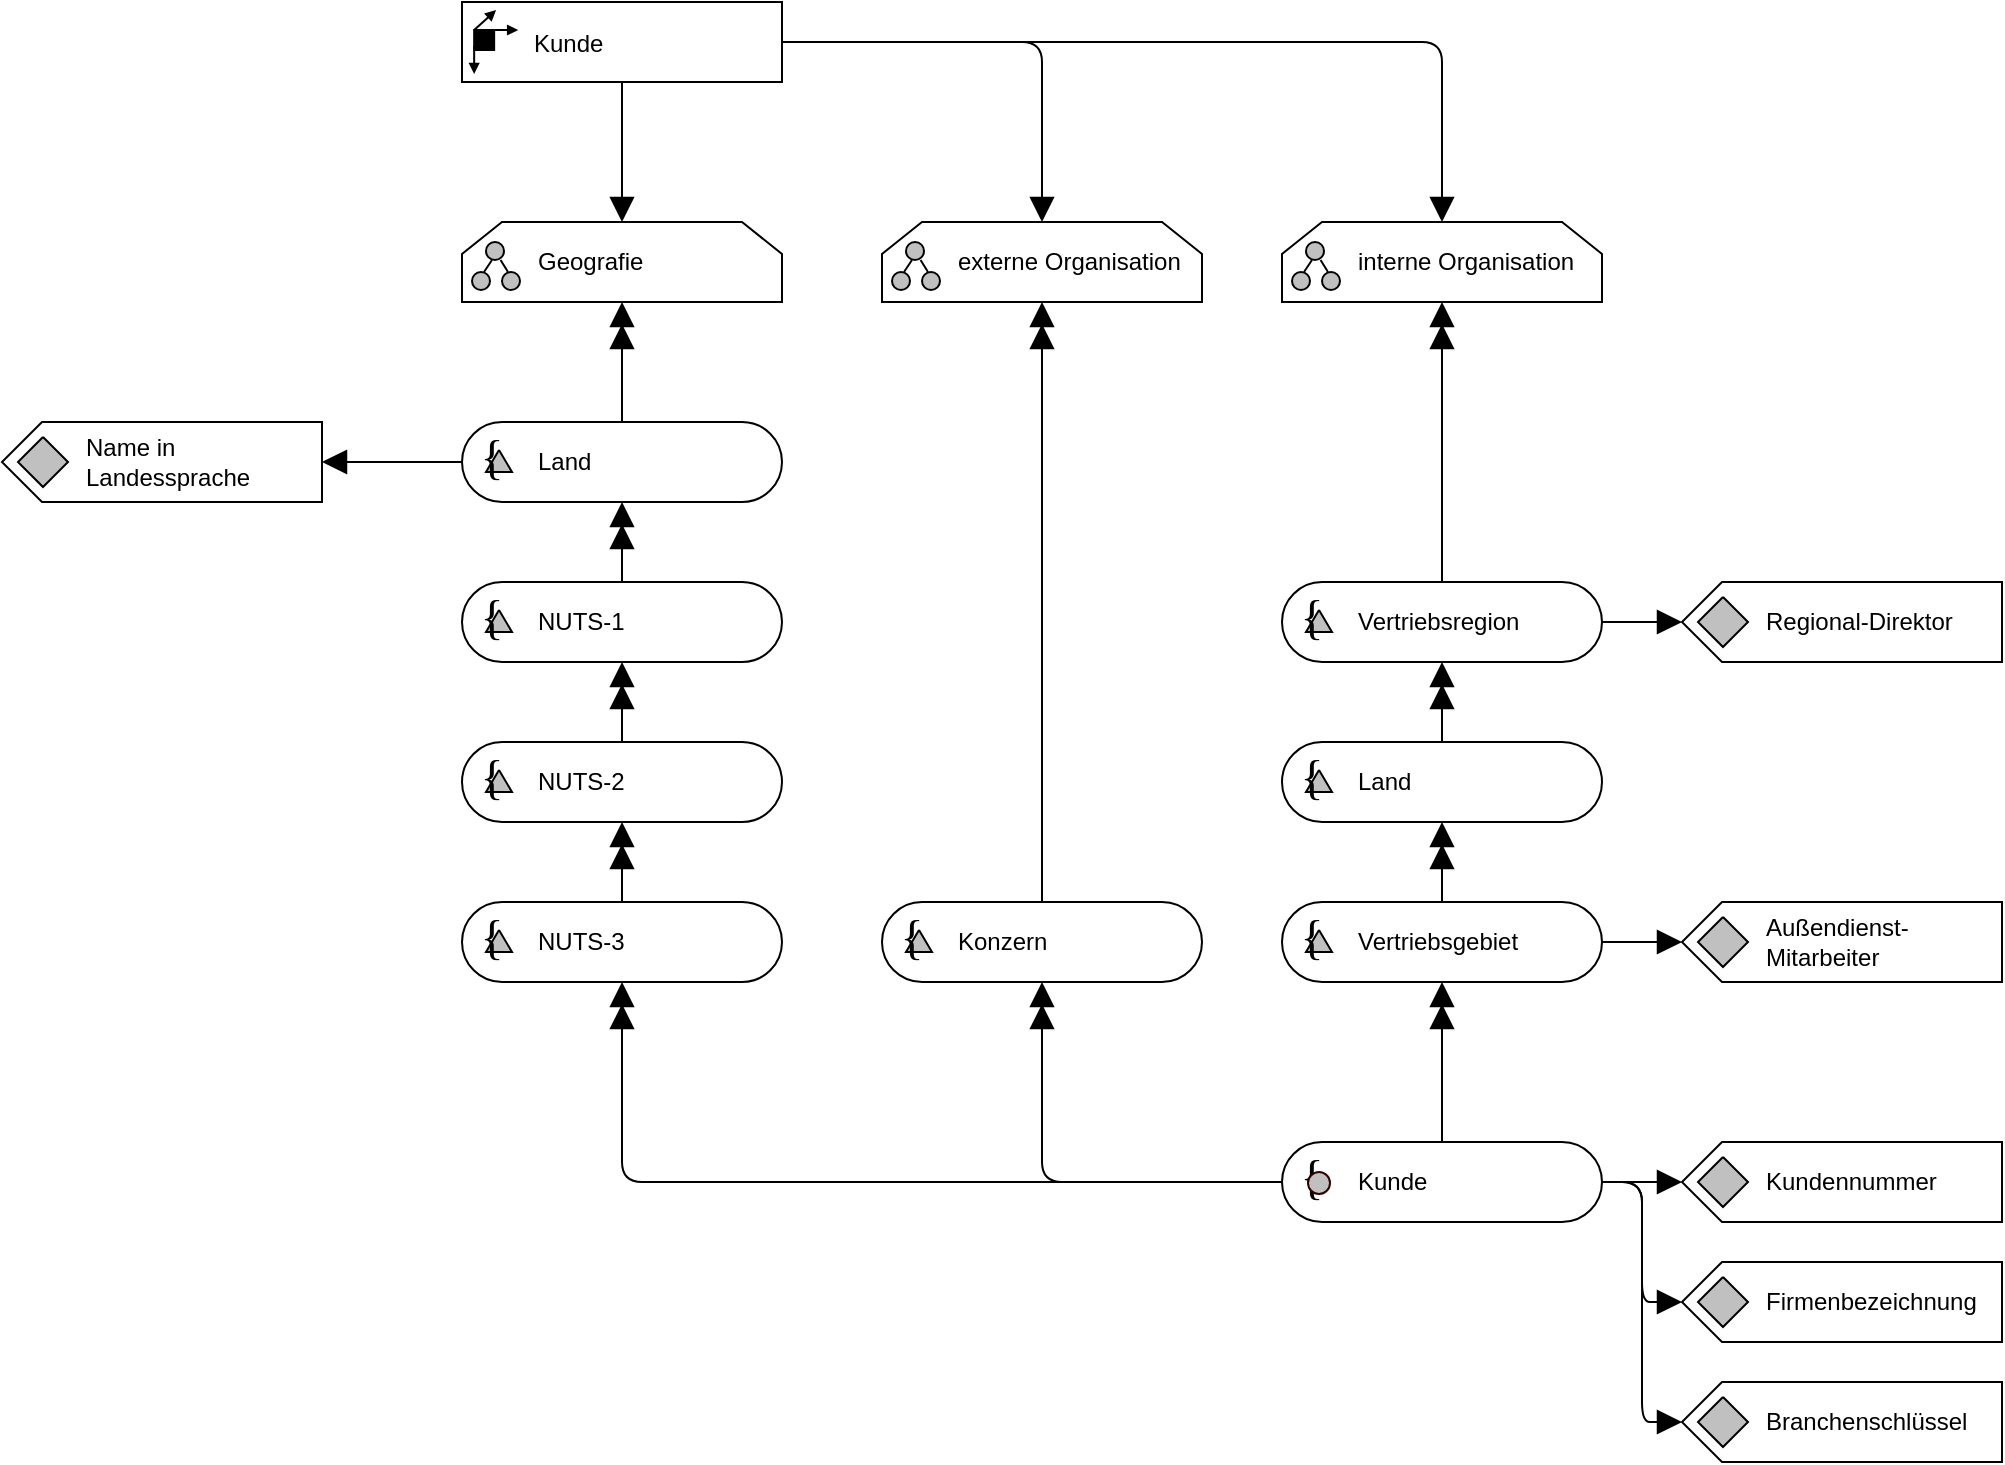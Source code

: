 <mxfile version="24.8.4">
  <diagram name="Seite-1" id="ShRDeVe6-DiTYacJsMKc">
    <mxGraphModel grid="1" page="1" gridSize="10" guides="1" tooltips="1" connect="1" arrows="1" fold="1" pageScale="1" pageWidth="827" pageHeight="1169" math="0" shadow="0">
      <root>
        <mxCell id="0" />
        <mxCell id="1" parent="0" />
        <UserObject label="" tooltip="" btelligentADAPTType="LoosePrecedence" id="QYO2ADdJI8bUxTSC_2SV-1">
          <mxCell style="vsdxID=5;edgeStyle=elbowEdgeStyle;startArrow=none;endArrow=block;startSize=10;endSize=10;strokeColor=#000000;spacingTop=0;spacingBottom=0;spacingLeft=0;spacingRight=0;verticalAlign=middle;html=1;labelBackgroundColor=#FFFFFF;rounded=1;jumpStyle=arc;startFill=0;endFill=1;curved=0;orthogonal=0;orthogonalLoop=0;ignoreEdge=0;noJump=0;" edge="1" parent="1" source="QYO2ADdJI8bUxTSC_2SV-21" target="QYO2ADdJI8bUxTSC_2SV-2">
            <mxGeometry x="-0.143" relative="1" as="geometry">
              <mxPoint x="440" y="380" as="sourcePoint" />
              <mxPoint x="360" y="380" as="targetPoint" />
              <mxPoint as="offset" />
            </mxGeometry>
          </mxCell>
        </UserObject>
        <object label="Geografie" btelligentADAPTType="Hierarchy" id="QYO2ADdJI8bUxTSC_2SV-2">
          <mxCell style="group;fillColor=default;align=left;verticalAlign=middle;spacingLeft=36;whiteSpace=wrap;resizable=0;connectable=1;" connectable="0" vertex="1" parent="1">
            <mxGeometry x="270" y="380" width="160" height="40" as="geometry" />
          </mxCell>
        </object>
        <mxCell id="QYO2ADdJI8bUxTSC_2SV-3" value="&lt;font style=&quot;font-size: 7px;&quot;&gt;ADAPT Hierarchy&lt;/font&gt;" style="shape=loopLimit;whiteSpace=wrap;html=1;size=20;verticalAlign=middle;spacingLeft=37;align=left;fontColor=none;fillColor=none;noLabel=1;connectable=0;editable=0;movable=0;resizable=0;rotatable=0;deletable=0;locked=0;recursiveResize=0;expand=0;cloneable=0;" vertex="1" parent="QYO2ADdJI8bUxTSC_2SV-2">
          <mxGeometry width="160" height="40" as="geometry" />
        </mxCell>
        <mxCell id="QYO2ADdJI8bUxTSC_2SV-4" value="" style="group;editable=0;movable=0;resizable=0;rotatable=0;deletable=0;locked=0;connectable=0;recursiveResize=0;cloneable=0;bendable=0;anchorPointDirection=0;expand=0;dropTarget=0;" connectable="0" vertex="1" parent="QYO2ADdJI8bUxTSC_2SV-2">
          <mxGeometry x="5" y="10" width="24" height="24" as="geometry" />
        </mxCell>
        <mxCell id="QYO2ADdJI8bUxTSC_2SV-5" style="vsdxID=8;fillColor=#C0C0C0;gradientColor=none;shape=stencil(rVFBDsIwDHtNj5VCK14wxj8ilm0VZZ3SAuX3tAoIBhwQ4mbHjhMlyjZxxJmUgZg47OnsujQqu1HGuGkkdqkgZVtlmz4wDRyOUyd8xuqs6BBONSFLH9QOAxdha6FbcSLvisR5oQEvvfegFXyMgqwxu6g5JEwuTIupHnkgXcbo3uNwyxEpnonmt/Ivi/1nLfhirQIeZ+6d9/KlZ/31LaUkL7XtFQ==);strokeColor=#000000;spacingTop=-3;spacingBottom=-3;spacingLeft=-3;spacingRight=-3;points=[];labelBackgroundColor=none;rounded=0;html=1;whiteSpace=wrap;connectable=1;resizable=0;editable=1;deletable=0;cloneable=0;movable=0;bendable=0;anchorPointDirection=0;rotatable=0;locked=0;expand=0;" vertex="1" parent="QYO2ADdJI8bUxTSC_2SV-4">
          <mxGeometry y="15" width="9" height="9" as="geometry" />
        </mxCell>
        <mxCell id="QYO2ADdJI8bUxTSC_2SV-6" style="vsdxID=9;fillColor=#C0C0C0;gradientColor=none;shape=stencil(rVFBDsIwDHtNj5VCK14wxj8ilm0VZZ3SAuX3tAoIBhwQ4mbHjhMlyjZxxJmUgZg47OnsujQqu1HGuGkkdqkgZVtlmz4wDRyOUyd8xuqs6BBONSFLH9QOAxdha6FbcSLvisR5oQEvvfegFXyMgqwxu6g5JEwuTIupHnkgXcbo3uNwyxEpnonmt/Ivi/1nLfhirQIeZ+6d9/KlZ/31LaUkL7XtFQ==);strokeColor=#000000;spacingTop=-3;spacingBottom=-3;spacingLeft=-3;spacingRight=-3;points=[];labelBackgroundColor=none;rounded=0;html=1;whiteSpace=wrap;connectable=1;resizable=0;editable=1;deletable=0;cloneable=0;movable=0;bendable=0;anchorPointDirection=0;rotatable=0;locked=0;expand=0;" vertex="1" parent="QYO2ADdJI8bUxTSC_2SV-4">
          <mxGeometry x="15" y="15" width="9" height="9" as="geometry" />
        </mxCell>
        <mxCell id="QYO2ADdJI8bUxTSC_2SV-7" style="vsdxID=10;fillColor=#C0C0C0;gradientColor=none;shape=stencil(rVFBDsIwDHtNj5VCK14wxj8ilm0VZZ3SAuX3tAoIBhwQ4mbHjhMlyjZxxJmUgZg47OnsujQqu1HGuGkkdqkgZVtlmz4wDRyOUyd8xuqs6BBONSFLH9QOAxdha6FbcSLvisR5oQEvvfegFXyMgqwxu6g5JEwuTIupHnkgXcbo3uNwyxEpnonmt/Ivi/1nLfhirQIeZ+6d9/KlZ/31LaUkL7XtFQ==);strokeColor=#000000;spacingTop=-3;spacingBottom=-3;spacingLeft=-3;spacingRight=-3;points=[];labelBackgroundColor=none;rounded=0;html=1;whiteSpace=wrap;connectable=1;resizable=0;editable=1;deletable=0;cloneable=0;movable=0;bendable=0;anchorPointDirection=0;rotatable=0;locked=0;expand=0;" vertex="1" parent="QYO2ADdJI8bUxTSC_2SV-4">
          <mxGeometry x="7" width="9" height="9" as="geometry" />
        </mxCell>
        <mxCell id="QYO2ADdJI8bUxTSC_2SV-8" value="" style="vsdxID=11;edgeStyle=none;startArrow=none;endArrow=none;startSize=5;endSize=5;strokeColor=#000000;spacingTop=-3;spacingBottom=-3;spacingLeft=-3;spacingRight=-3;verticalAlign=middle;html=1;labelBackgroundColor=none;rounded=0;deletable=0;cloneable=0;movable=0;bendable=0;anchorPointDirection=0;editable=0;resizable=1;rotatable=1;locked=0;connectable=1;endFill=1;startFill=1;" edge="1" parent="QYO2ADdJI8bUxTSC_2SV-4">
          <mxGeometry relative="1" as="geometry">
            <Array as="points" />
            <mxPoint x="6" y="15" as="sourcePoint" />
            <mxPoint x="10" y="9" as="targetPoint" />
          </mxGeometry>
        </mxCell>
        <mxCell id="QYO2ADdJI8bUxTSC_2SV-9" value="" style="vsdxID=12;edgeStyle=none;startArrow=none;endArrow=none;startSize=5;endSize=5;strokeColor=#000000;spacingTop=-3;spacingBottom=-3;spacingLeft=-3;spacingRight=-3;verticalAlign=middle;html=1;labelBackgroundColor=none;rounded=0;deletable=0;cloneable=0;movable=0;bendable=0;anchorPointDirection=0;editable=0;resizable=1;rotatable=1;locked=0;connectable=1;endFill=1;startFill=1;" edge="1" parent="QYO2ADdJI8bUxTSC_2SV-4" target="QYO2ADdJI8bUxTSC_2SV-7">
          <mxGeometry relative="1" as="geometry">
            <Array as="points" />
            <mxPoint x="18" y="15" as="sourcePoint" />
            <mxPoint x="15" y="9" as="targetPoint" />
          </mxGeometry>
        </mxCell>
        <object label="Land" btelligentADAPTType="HierarchyLevel" id="QYO2ADdJI8bUxTSC_2SV-10">
          <mxCell style="group;fillColor=default;verticalAlign=middle;align=left;spacingLeft=36;whiteSpace=wrap;resizable=0;connectable=1;" connectable="0" vertex="1" parent="1">
            <mxGeometry x="270" y="480" width="160" height="40" as="geometry" />
          </mxCell>
        </object>
        <mxCell id="QYO2ADdJI8bUxTSC_2SV-11" value="ADAPT HierarchyLevel" style="rounded=1;whiteSpace=wrap;html=1;arcSize=50;align=left;spacingLeft=38;container=0;fontSize=8;fontColor=none;noLabel=1;fillColor=none;connectable=0;editable=0;movable=0;resizable=0;rotatable=0;deletable=0;locked=0;cloneable=0;expand=0;recursiveResize=0;allowArrows=0;" vertex="1" parent="QYO2ADdJI8bUxTSC_2SV-10">
          <mxGeometry width="160" height="40" as="geometry" />
        </mxCell>
        <mxCell id="QYO2ADdJI8bUxTSC_2SV-12" value="&lt;div style=&quot;font-size: 1px&quot;&gt;&lt;/div&gt;" style="verticalAlign=middle;align=center;overflow=width;vsdxID=9;fillColor=#C0C0C0;gradientColor=none;shape=stencil(UzV2Ls5ILEhVNTIoLinKz04tz0wpyVA1dlE1MsrMy0gtyiwBslSNXVWNndPyi1LTi/JL81Ig/IJEkEoQKze/DGRCBUSfqQFIi5FBJYQL4blBVOZk5iGpRFVoaIBHKUySKMX4XABkIByelpmTA/E3sjy6R4FCkEAydgUA);strokeColor=#000000;spacingTop=-3;spacingBottom=-3;spacingLeft=-3;spacingRight=-3;points=[];labelBackgroundColor=none;rounded=0;html=1;whiteSpace=wrap;container=0;" vertex="1" parent="QYO2ADdJI8bUxTSC_2SV-10">
          <mxGeometry x="12" y="14" width="13" height="11" as="geometry" />
        </mxCell>
        <mxCell id="QYO2ADdJI8bUxTSC_2SV-13" value="&lt;div style=&quot;font-size: 24px;&quot;&gt;&lt;font style=&quot;font-size: 24px; font-family: Calibri; color: rgb(0, 0, 0); direction: ltr; letter-spacing: 0px; line-height: 120%; opacity: 1;&quot;&gt;{&amp;nbsp;  }&lt;br style=&quot;font-size: 24px;&quot;&gt;&lt;/font&gt;&lt;/div&gt;" style="verticalAlign=middle;align=center;overflow=width;vsdxID=10;fillColor=none;gradientColor=none;shape=stencil(nZBLDoAgDERP0z3SIyjew0SURgSD+Lu9kMZoXLhwN9O+tukAlrNpJg1SzDH4QW/URgNYgZTkjA4UkwJUgGXng+6DX1zLfmoymdXo17xh5zmRJ6Q42BWCfc2oJfdAr+Yv+AP9Cb7OJ3H/2JG1HNGz/84klThPVCc=);strokeColor=none;spacingTop=0;spacingBottom=0;spacingLeft=0;spacingRight=0;points=[];labelBackgroundColor=none;rounded=0;html=1;whiteSpace=wrap;container=0;fontSize=24;fontStyle=0;horizontal=1;connectable=0;pointerEvents=0;deletable=0;cloneable=0;rotatable=0;resizable=0;expand=0;recursiveResize=0;allowArrows=0;movable=0;editable=0;" vertex="1" parent="QYO2ADdJI8bUxTSC_2SV-10">
          <mxGeometry x="3" y="3" width="30" height="30" as="geometry" />
        </mxCell>
        <object label="Kunde" btelligentADAPTType="DimensionMember" id="QYO2ADdJI8bUxTSC_2SV-14">
          <mxCell style="group;fillColor=default;whiteSpace=wrap;spacingLeft=36;verticalAlign=middle;align=left;resizable=0;connectable=1;allowArrows=1;" connectable="0" vertex="1" parent="1">
            <mxGeometry x="680" y="840" width="160" height="40" as="geometry" />
          </mxCell>
        </object>
        <mxCell id="QYO2ADdJI8bUxTSC_2SV-15" value="&lt;font style=&quot;font-size: 8px;&quot;&gt;ADAPT DimensionMember&lt;/font&gt;" style="rounded=1;whiteSpace=wrap;html=1;arcSize=50;align=left;spacingLeft=38;fontColor=none;noLabel=1;fillColor=none;connectable=0;editable=1;movable=0;resizable=0;rotatable=0;deletable=0;locked=0;cloneable=0;recursiveResize=0;expand=0;allowArrows=0;" vertex="1" parent="QYO2ADdJI8bUxTSC_2SV-14">
          <mxGeometry width="160" height="40" as="geometry" />
        </mxCell>
        <mxCell id="QYO2ADdJI8bUxTSC_2SV-16" value="&lt;div style=&quot;font-size: 24px;&quot;&gt;&lt;font style=&quot;font-size: 24px; font-family: Calibri; color: rgb(0, 0, 0); direction: ltr; letter-spacing: 0px; line-height: 120%; opacity: 1;&quot;&gt;{&amp;nbsp;  }&lt;br style=&quot;font-size: 24px;&quot;&gt;&lt;/font&gt;&lt;/div&gt;" style="verticalAlign=middle;align=center;overflow=width;vsdxID=10;fillColor=none;gradientColor=none;shape=stencil(nZBLDoAgDERP0z3SIyjew0SURgSD+Lu9kMZoXLhwN9O+tukAlrNpJg1SzDH4QW/URgNYgZTkjA4UkwJUgGXng+6DX1zLfmoymdXo17xh5zmRJ6Q42BWCfc2oJfdAr+Yv+AP9Cb7OJ3H/2JG1HNGz/84klThPVCc=);strokeColor=none;spacingTop=0;spacingBottom=0;spacingLeft=0;spacingRight=0;points=[];labelBackgroundColor=none;rounded=0;html=1;whiteSpace=wrap;container=0;fontSize=24;fontStyle=0;horizontal=1;connectable=0;pointerEvents=0;deletable=0;cloneable=0;rotatable=0;resizable=0;movable=0;expand=0;allowArrows=0;editable=0;" vertex="1" parent="QYO2ADdJI8bUxTSC_2SV-14">
          <mxGeometry x="3" y="3" width="30" height="30" as="geometry" />
        </mxCell>
        <mxCell id="QYO2ADdJI8bUxTSC_2SV-17" value="" style="ellipse;whiteSpace=wrap;html=1;aspect=fixed;fillColor=#c0c0c0;strokeColor=#330000;connectable=0;pointerEvents=0;deletable=0;cloneable=0;rotatable=0;resizable=0;movable=0;expand=0;allowArrows=0;editable=0;" vertex="1" parent="QYO2ADdJI8bUxTSC_2SV-14">
          <mxGeometry x="13" y="15" width="11" height="11" as="geometry" />
        </mxCell>
        <object label="Firmenbezeichnung" btelligentADAPTType="Attribute" id="QYO2ADdJI8bUxTSC_2SV-18">
          <mxCell style="group;fillColor=default;align=left;verticalAlign=middle;spacingLeft=40;whiteSpace=wrap;resizable=0;noLabel=0;overflow=visible;expand=1;treeFolding=0;treeMoving=0;pointerEvents=0;comic=0;connectable=1;" connectable="0" vertex="1" parent="1">
            <mxGeometry x="880" y="900" width="160" height="40" as="geometry" />
          </mxCell>
        </object>
        <mxCell id="QYO2ADdJI8bUxTSC_2SV-19" value="&lt;font style=&quot;font-size: 8px;&quot;&gt;ADAPT Attribute&lt;/font&gt;" style="shape=singleArrow;direction=west;whiteSpace=wrap;html=1;arrowWidth=1;arrowSize=0.125;align=left;spacingLeft=37;fontColor=none;noLabel=1;fillColor=none;container=0;snapToPoint=0;connectable=0;editable=0;deletable=0;cloneable=0;rotatable=0;resizable=0;movable=0;expand=0;recursiveResize=0;allowArrows=0;" vertex="1" parent="QYO2ADdJI8bUxTSC_2SV-18">
          <mxGeometry width="160" height="40" as="geometry" />
        </mxCell>
        <mxCell id="QYO2ADdJI8bUxTSC_2SV-20" style="vsdxID=7;fillColor=#C0C0C0;gradientColor=none;shape=stencil(nZBNDoQgDIVP0z3SeALFe5iI0gwDBvHv9kIaM+rCxezea7++pA+wmkw7apBiisF/9EpdNIA1SEnO6EAxKUAFWPU+6CH42XXsxzaTWX39khM2vitFPpFiZ8uuYdKSu5B3sHwhH5mFeGHP5R+5NzKJ34s9WcsNXffPStKI60R1AA==);strokeColor=#000000;spacingTop=-3;spacingBottom=-3;spacingLeft=-3;spacingRight=-3;points=[];labelBackgroundColor=none;rounded=0;html=1;whiteSpace=wrap;connectable=0;deletable=0;cloneable=0;rotatable=0;resizable=0;movable=0;expand=0;recursiveResize=0;allowArrows=0;editable=0;" vertex="1" parent="QYO2ADdJI8bUxTSC_2SV-18">
          <mxGeometry x="8" y="7.5" width="25" height="25" as="geometry" />
        </mxCell>
        <object label="Kunde" btelligentADAPTType="Dimension" id="QYO2ADdJI8bUxTSC_2SV-21">
          <mxCell style="group;fillColor=default;resizable=0;expand=0;recursiveResize=0;dropTarget=1;align=left;verticalAlign=middle;spacingLeft=34;rotatable=0;editable=1;movable=1;deletable=1;locked=0;connectable=1;metaEdit=0;backgroundOutline=0;" connectable="0" vertex="1" parent="1">
            <mxGeometry x="270" y="270" width="160" height="40" as="geometry" />
          </mxCell>
        </object>
        <mxCell id="QYO2ADdJI8bUxTSC_2SV-22" value="ADAPT Dimension" style="rounded=0;whiteSpace=wrap;html=1;align=left;spacingLeft=37;fontStyle=0;fontFamily=Helvetica;fontSize=8;container=0;fillColor=none;fontColor=none;noLabel=1;connectable=0;allowArrows=0;expand=0;movable=0;resizable=0;deletable=0;cloneable=0;rotatable=0;recursiveResize=0;editable=0;locked=0;" vertex="1" parent="QYO2ADdJI8bUxTSC_2SV-21">
          <mxGeometry width="160" height="40" as="geometry" />
        </mxCell>
        <mxCell id="QYO2ADdJI8bUxTSC_2SV-23" value="" style="group;deletable=0;cloneable=0;rotatable=0;resizable=0;movable=0;expand=0;recursiveResize=0;dropTarget=0;allowArrows=0;container=0;editable=0;" connectable="0" vertex="1" parent="QYO2ADdJI8bUxTSC_2SV-21">
          <mxGeometry x="6.08" y="4" width="22" height="32" as="geometry" />
        </mxCell>
        <mxCell id="QYO2ADdJI8bUxTSC_2SV-24" value="" style="group;cloneable=0;deletable=0;rotatable=0;resizable=0;movable=0;expand=0;recursiveResize=0;dropTarget=0;allowArrows=0;editable=0;" connectable="0" vertex="1" parent="QYO2ADdJI8bUxTSC_2SV-21">
          <mxGeometry x="6.08" y="4" width="22" height="32" as="geometry" />
        </mxCell>
        <mxCell id="QYO2ADdJI8bUxTSC_2SV-25" value="" style="rounded=0;whiteSpace=wrap;html=1;fillColor=#000000;fontColor=#ffffff;strokeColor=#000000;strokeWidth=1;deletable=1;cloneable=0;movable=0;editable=0;resizable=0;rotatable=0;locked=0;connectable=0;container=0;expand=0;recursiveResize=0;allowArrows=0;" vertex="1" parent="QYO2ADdJI8bUxTSC_2SV-24">
          <mxGeometry y="10" width="10" height="10" as="geometry" />
        </mxCell>
        <mxCell id="QYO2ADdJI8bUxTSC_2SV-26" value="" style="endArrow=block;html=1;rounded=0;endFill=1;startSize=2;endSize=3;strokeWidth=1;deletable=1;cloneable=0;movable=1;editable=0;resizable=1;rotatable=1;locked=0;connectable=1;" edge="1" parent="QYO2ADdJI8bUxTSC_2SV-24">
          <mxGeometry width="50" height="50" relative="1" as="geometry">
            <mxPoint x="9" y="10" as="sourcePoint" />
            <mxPoint x="22" y="10" as="targetPoint" />
          </mxGeometry>
        </mxCell>
        <mxCell id="QYO2ADdJI8bUxTSC_2SV-27" value="" style="endArrow=block;html=1;rounded=0;endFill=1;startSize=2;endSize=3;strokeWidth=1;deletable=1;cloneable=0;movable=1;editable=0;resizable=1;rotatable=1;locked=0;connectable=1;" edge="1" parent="QYO2ADdJI8bUxTSC_2SV-24">
          <mxGeometry width="50" height="50" relative="1" as="geometry">
            <mxPoint y="18" as="sourcePoint" />
            <mxPoint y="32" as="targetPoint" />
          </mxGeometry>
        </mxCell>
        <mxCell id="QYO2ADdJI8bUxTSC_2SV-28" value="" style="endArrow=block;html=1;rounded=0;endFill=1;startSize=2;endSize=3;strokeWidth=1;deletable=1;cloneable=0;movable=1;editable=1;resizable=1;rotatable=1;locked=0;connectable=1;" edge="1" parent="QYO2ADdJI8bUxTSC_2SV-24">
          <mxGeometry width="50" height="50" relative="1" as="geometry">
            <mxPoint y="10" as="sourcePoint" />
            <mxPoint x="11" as="targetPoint" />
          </mxGeometry>
        </mxCell>
        <UserObject label="" btelligentADAPTType="StrictPrecedence" id="QYO2ADdJI8bUxTSC_2SV-29">
          <mxCell style="vsdxID=5;edgeStyle=orthogonalEdgeStyle;startArrow=none;endArrow=doubleBlock;startSize=0;endSize=10;strokeColor=#000000;spacingTop=0;spacingBottom=0;spacingLeft=0;spacingRight=0;verticalAlign=middle;html=1;labelBackgroundColor=#FFFFFF;rounded=1;jumpStyle=arc;startFill=0;sourcePerimeterSpacing=0;endFill=1;" edge="1" parent="1" source="QYO2ADdJI8bUxTSC_2SV-10" target="QYO2ADdJI8bUxTSC_2SV-2">
            <mxGeometry x="-0.194" relative="1" as="geometry">
              <mxPoint x="410" y="650" as="sourcePoint" />
              <mxPoint x="410" y="570" as="targetPoint" />
              <mxPoint as="offset" />
            </mxGeometry>
          </mxCell>
        </UserObject>
        <UserObject label="" btelligentADAPTType="StrictPrecedence" id="QYO2ADdJI8bUxTSC_2SV-30">
          <mxCell style="vsdxID=5;edgeStyle=orthogonalEdgeStyle;startArrow=none;endArrow=doubleBlock;startSize=0;endSize=10;strokeColor=#000000;spacingTop=0;spacingBottom=0;spacingLeft=0;spacingRight=0;verticalAlign=middle;html=1;labelBackgroundColor=#FFFFFF;rounded=1;jumpStyle=arc;startFill=0;sourcePerimeterSpacing=0;endFill=1;" edge="1" parent="1" source="QYO2ADdJI8bUxTSC_2SV-14" target="QYO2ADdJI8bUxTSC_2SV-56">
            <mxGeometry x="-0.194" relative="1" as="geometry">
              <mxPoint x="470" y="611" as="sourcePoint" />
              <mxPoint x="470" y="510" as="targetPoint" />
              <mxPoint as="offset" />
            </mxGeometry>
          </mxCell>
        </UserObject>
        <UserObject label="" tooltip="" btelligentADAPTType="LoosePrecedence" id="QYO2ADdJI8bUxTSC_2SV-31">
          <mxCell style="vsdxID=5;edgeStyle=elbowEdgeStyle;startArrow=none;endArrow=block;startSize=10;endSize=10;strokeColor=#000000;spacingTop=0;spacingBottom=0;spacingLeft=0;spacingRight=0;verticalAlign=middle;html=1;labelBackgroundColor=#FFFFFF;rounded=1;jumpStyle=arc;startFill=0;endFill=1;curved=0;orthogonal=0;orthogonalLoop=0;ignoreEdge=0;noJump=0;" edge="1" parent="1" source="QYO2ADdJI8bUxTSC_2SV-14" target="QYO2ADdJI8bUxTSC_2SV-18">
            <mxGeometry x="-0.143" relative="1" as="geometry">
              <mxPoint x="490" y="570" as="sourcePoint" />
              <mxPoint x="490" y="640" as="targetPoint" />
              <mxPoint as="offset" />
            </mxGeometry>
          </mxCell>
        </UserObject>
        <object label="externe Organisation" btelligentADAPTType="Hierarchy" id="QYO2ADdJI8bUxTSC_2SV-32">
          <mxCell style="group;fillColor=default;align=left;verticalAlign=middle;spacingLeft=36;whiteSpace=wrap;resizable=0;connectable=1;" connectable="0" vertex="1" parent="1">
            <mxGeometry x="480" y="380" width="160" height="40" as="geometry" />
          </mxCell>
        </object>
        <mxCell id="QYO2ADdJI8bUxTSC_2SV-33" value="&lt;font style=&quot;font-size: 7px;&quot;&gt;ADAPT Hierarchy&lt;/font&gt;" style="shape=loopLimit;whiteSpace=wrap;html=1;size=20;verticalAlign=middle;spacingLeft=37;align=left;fontColor=none;fillColor=none;noLabel=1;connectable=0;editable=0;movable=0;resizable=0;rotatable=0;deletable=0;locked=0;recursiveResize=0;expand=0;cloneable=0;" vertex="1" parent="QYO2ADdJI8bUxTSC_2SV-32">
          <mxGeometry width="160" height="40" as="geometry" />
        </mxCell>
        <mxCell id="QYO2ADdJI8bUxTSC_2SV-34" value="" style="group;editable=0;movable=0;resizable=0;rotatable=0;deletable=0;locked=0;connectable=0;recursiveResize=0;cloneable=0;bendable=0;anchorPointDirection=0;expand=0;dropTarget=0;" connectable="0" vertex="1" parent="QYO2ADdJI8bUxTSC_2SV-32">
          <mxGeometry x="5" y="10" width="24" height="24" as="geometry" />
        </mxCell>
        <mxCell id="QYO2ADdJI8bUxTSC_2SV-35" style="vsdxID=8;fillColor=#C0C0C0;gradientColor=none;shape=stencil(rVFBDsIwDHtNj5VCK14wxj8ilm0VZZ3SAuX3tAoIBhwQ4mbHjhMlyjZxxJmUgZg47OnsujQqu1HGuGkkdqkgZVtlmz4wDRyOUyd8xuqs6BBONSFLH9QOAxdha6FbcSLvisR5oQEvvfegFXyMgqwxu6g5JEwuTIupHnkgXcbo3uNwyxEpnonmt/Ivi/1nLfhirQIeZ+6d9/KlZ/31LaUkL7XtFQ==);strokeColor=#000000;spacingTop=-3;spacingBottom=-3;spacingLeft=-3;spacingRight=-3;points=[];labelBackgroundColor=none;rounded=0;html=1;whiteSpace=wrap;connectable=1;resizable=0;editable=1;deletable=0;cloneable=0;movable=0;bendable=0;anchorPointDirection=0;rotatable=0;locked=0;expand=0;" vertex="1" parent="QYO2ADdJI8bUxTSC_2SV-34">
          <mxGeometry y="15" width="9" height="9" as="geometry" />
        </mxCell>
        <mxCell id="QYO2ADdJI8bUxTSC_2SV-36" style="vsdxID=9;fillColor=#C0C0C0;gradientColor=none;shape=stencil(rVFBDsIwDHtNj5VCK14wxj8ilm0VZZ3SAuX3tAoIBhwQ4mbHjhMlyjZxxJmUgZg47OnsujQqu1HGuGkkdqkgZVtlmz4wDRyOUyd8xuqs6BBONSFLH9QOAxdha6FbcSLvisR5oQEvvfegFXyMgqwxu6g5JEwuTIupHnkgXcbo3uNwyxEpnonmt/Ivi/1nLfhirQIeZ+6d9/KlZ/31LaUkL7XtFQ==);strokeColor=#000000;spacingTop=-3;spacingBottom=-3;spacingLeft=-3;spacingRight=-3;points=[];labelBackgroundColor=none;rounded=0;html=1;whiteSpace=wrap;connectable=1;resizable=0;editable=1;deletable=0;cloneable=0;movable=0;bendable=0;anchorPointDirection=0;rotatable=0;locked=0;expand=0;" vertex="1" parent="QYO2ADdJI8bUxTSC_2SV-34">
          <mxGeometry x="15" y="15" width="9" height="9" as="geometry" />
        </mxCell>
        <mxCell id="QYO2ADdJI8bUxTSC_2SV-37" style="vsdxID=10;fillColor=#C0C0C0;gradientColor=none;shape=stencil(rVFBDsIwDHtNj5VCK14wxj8ilm0VZZ3SAuX3tAoIBhwQ4mbHjhMlyjZxxJmUgZg47OnsujQqu1HGuGkkdqkgZVtlmz4wDRyOUyd8xuqs6BBONSFLH9QOAxdha6FbcSLvisR5oQEvvfegFXyMgqwxu6g5JEwuTIupHnkgXcbo3uNwyxEpnonmt/Ivi/1nLfhirQIeZ+6d9/KlZ/31LaUkL7XtFQ==);strokeColor=#000000;spacingTop=-3;spacingBottom=-3;spacingLeft=-3;spacingRight=-3;points=[];labelBackgroundColor=none;rounded=0;html=1;whiteSpace=wrap;connectable=1;resizable=0;editable=1;deletable=0;cloneable=0;movable=0;bendable=0;anchorPointDirection=0;rotatable=0;locked=0;expand=0;" vertex="1" parent="QYO2ADdJI8bUxTSC_2SV-34">
          <mxGeometry x="7" width="9" height="9" as="geometry" />
        </mxCell>
        <mxCell id="QYO2ADdJI8bUxTSC_2SV-38" value="" style="vsdxID=11;edgeStyle=none;startArrow=none;endArrow=none;startSize=5;endSize=5;strokeColor=#000000;spacingTop=-3;spacingBottom=-3;spacingLeft=-3;spacingRight=-3;verticalAlign=middle;html=1;labelBackgroundColor=none;rounded=0;deletable=0;cloneable=0;movable=0;bendable=0;anchorPointDirection=0;editable=0;resizable=1;rotatable=1;locked=0;connectable=1;endFill=1;startFill=1;" edge="1" parent="QYO2ADdJI8bUxTSC_2SV-34">
          <mxGeometry relative="1" as="geometry">
            <Array as="points" />
            <mxPoint x="6" y="15" as="sourcePoint" />
            <mxPoint x="10" y="9" as="targetPoint" />
          </mxGeometry>
        </mxCell>
        <mxCell id="QYO2ADdJI8bUxTSC_2SV-39" value="" style="vsdxID=12;edgeStyle=none;startArrow=none;endArrow=none;startSize=5;endSize=5;strokeColor=#000000;spacingTop=-3;spacingBottom=-3;spacingLeft=-3;spacingRight=-3;verticalAlign=middle;html=1;labelBackgroundColor=none;rounded=0;deletable=0;cloneable=0;movable=0;bendable=0;anchorPointDirection=0;editable=0;resizable=1;rotatable=1;locked=0;connectable=1;endFill=1;startFill=1;" edge="1" parent="QYO2ADdJI8bUxTSC_2SV-34" target="QYO2ADdJI8bUxTSC_2SV-37">
          <mxGeometry relative="1" as="geometry">
            <Array as="points" />
            <mxPoint x="18" y="15" as="sourcePoint" />
            <mxPoint x="15" y="9" as="targetPoint" />
          </mxGeometry>
        </mxCell>
        <object label="interne Organisation" btelligentADAPTType="Hierarchy" id="QYO2ADdJI8bUxTSC_2SV-40">
          <mxCell style="group;fillColor=default;align=left;verticalAlign=middle;spacingLeft=36;whiteSpace=wrap;resizable=0;connectable=1;" connectable="0" vertex="1" parent="1">
            <mxGeometry x="680" y="380" width="160" height="40" as="geometry" />
          </mxCell>
        </object>
        <mxCell id="QYO2ADdJI8bUxTSC_2SV-41" value="&lt;font style=&quot;font-size: 7px;&quot;&gt;ADAPT Hierarchy&lt;/font&gt;" style="shape=loopLimit;whiteSpace=wrap;html=1;size=20;verticalAlign=middle;spacingLeft=37;align=left;fontColor=none;fillColor=none;noLabel=1;connectable=0;editable=0;movable=0;resizable=0;rotatable=0;deletable=0;locked=0;recursiveResize=0;expand=0;cloneable=0;" vertex="1" parent="QYO2ADdJI8bUxTSC_2SV-40">
          <mxGeometry width="160" height="40" as="geometry" />
        </mxCell>
        <mxCell id="QYO2ADdJI8bUxTSC_2SV-42" value="" style="group;editable=0;movable=0;resizable=0;rotatable=0;deletable=0;locked=0;connectable=0;recursiveResize=0;cloneable=0;bendable=0;anchorPointDirection=0;expand=0;dropTarget=0;" connectable="0" vertex="1" parent="QYO2ADdJI8bUxTSC_2SV-40">
          <mxGeometry x="5" y="10" width="24" height="24" as="geometry" />
        </mxCell>
        <mxCell id="QYO2ADdJI8bUxTSC_2SV-43" style="vsdxID=8;fillColor=#C0C0C0;gradientColor=none;shape=stencil(rVFBDsIwDHtNj5VCK14wxj8ilm0VZZ3SAuX3tAoIBhwQ4mbHjhMlyjZxxJmUgZg47OnsujQqu1HGuGkkdqkgZVtlmz4wDRyOUyd8xuqs6BBONSFLH9QOAxdha6FbcSLvisR5oQEvvfegFXyMgqwxu6g5JEwuTIupHnkgXcbo3uNwyxEpnonmt/Ivi/1nLfhirQIeZ+6d9/KlZ/31LaUkL7XtFQ==);strokeColor=#000000;spacingTop=-3;spacingBottom=-3;spacingLeft=-3;spacingRight=-3;points=[];labelBackgroundColor=none;rounded=0;html=1;whiteSpace=wrap;connectable=1;resizable=0;editable=1;deletable=0;cloneable=0;movable=0;bendable=0;anchorPointDirection=0;rotatable=0;locked=0;expand=0;" vertex="1" parent="QYO2ADdJI8bUxTSC_2SV-42">
          <mxGeometry y="15" width="9" height="9" as="geometry" />
        </mxCell>
        <mxCell id="QYO2ADdJI8bUxTSC_2SV-44" style="vsdxID=9;fillColor=#C0C0C0;gradientColor=none;shape=stencil(rVFBDsIwDHtNj5VCK14wxj8ilm0VZZ3SAuX3tAoIBhwQ4mbHjhMlyjZxxJmUgZg47OnsujQqu1HGuGkkdqkgZVtlmz4wDRyOUyd8xuqs6BBONSFLH9QOAxdha6FbcSLvisR5oQEvvfegFXyMgqwxu6g5JEwuTIupHnkgXcbo3uNwyxEpnonmt/Ivi/1nLfhirQIeZ+6d9/KlZ/31LaUkL7XtFQ==);strokeColor=#000000;spacingTop=-3;spacingBottom=-3;spacingLeft=-3;spacingRight=-3;points=[];labelBackgroundColor=none;rounded=0;html=1;whiteSpace=wrap;connectable=1;resizable=0;editable=1;deletable=0;cloneable=0;movable=0;bendable=0;anchorPointDirection=0;rotatable=0;locked=0;expand=0;" vertex="1" parent="QYO2ADdJI8bUxTSC_2SV-42">
          <mxGeometry x="15" y="15" width="9" height="9" as="geometry" />
        </mxCell>
        <mxCell id="QYO2ADdJI8bUxTSC_2SV-45" style="vsdxID=10;fillColor=#C0C0C0;gradientColor=none;shape=stencil(rVFBDsIwDHtNj5VCK14wxj8ilm0VZZ3SAuX3tAoIBhwQ4mbHjhMlyjZxxJmUgZg47OnsujQqu1HGuGkkdqkgZVtlmz4wDRyOUyd8xuqs6BBONSFLH9QOAxdha6FbcSLvisR5oQEvvfegFXyMgqwxu6g5JEwuTIupHnkgXcbo3uNwyxEpnonmt/Ivi/1nLfhirQIeZ+6d9/KlZ/31LaUkL7XtFQ==);strokeColor=#000000;spacingTop=-3;spacingBottom=-3;spacingLeft=-3;spacingRight=-3;points=[];labelBackgroundColor=none;rounded=0;html=1;whiteSpace=wrap;connectable=1;resizable=0;editable=1;deletable=0;cloneable=0;movable=0;bendable=0;anchorPointDirection=0;rotatable=0;locked=0;expand=0;" vertex="1" parent="QYO2ADdJI8bUxTSC_2SV-42">
          <mxGeometry x="7" width="9" height="9" as="geometry" />
        </mxCell>
        <mxCell id="QYO2ADdJI8bUxTSC_2SV-46" value="" style="vsdxID=11;edgeStyle=none;startArrow=none;endArrow=none;startSize=5;endSize=5;strokeColor=#000000;spacingTop=-3;spacingBottom=-3;spacingLeft=-3;spacingRight=-3;verticalAlign=middle;html=1;labelBackgroundColor=none;rounded=0;deletable=0;cloneable=0;movable=0;bendable=0;anchorPointDirection=0;editable=0;resizable=1;rotatable=1;locked=0;connectable=1;endFill=1;startFill=1;" edge="1" parent="QYO2ADdJI8bUxTSC_2SV-42">
          <mxGeometry relative="1" as="geometry">
            <Array as="points" />
            <mxPoint x="6" y="15" as="sourcePoint" />
            <mxPoint x="10" y="9" as="targetPoint" />
          </mxGeometry>
        </mxCell>
        <mxCell id="QYO2ADdJI8bUxTSC_2SV-47" value="" style="vsdxID=12;edgeStyle=none;startArrow=none;endArrow=none;startSize=5;endSize=5;strokeColor=#000000;spacingTop=-3;spacingBottom=-3;spacingLeft=-3;spacingRight=-3;verticalAlign=middle;html=1;labelBackgroundColor=none;rounded=0;deletable=0;cloneable=0;movable=0;bendable=0;anchorPointDirection=0;editable=0;resizable=1;rotatable=1;locked=0;connectable=1;endFill=1;startFill=1;" edge="1" parent="QYO2ADdJI8bUxTSC_2SV-42" target="QYO2ADdJI8bUxTSC_2SV-45">
          <mxGeometry relative="1" as="geometry">
            <Array as="points" />
            <mxPoint x="18" y="15" as="sourcePoint" />
            <mxPoint x="15" y="9" as="targetPoint" />
          </mxGeometry>
        </mxCell>
        <object label="Konzern" btelligentADAPTType="HierarchyLevel" id="QYO2ADdJI8bUxTSC_2SV-48">
          <mxCell style="group;fillColor=default;verticalAlign=middle;align=left;spacingLeft=36;whiteSpace=wrap;resizable=0;connectable=1;" connectable="0" vertex="1" parent="1">
            <mxGeometry x="480" y="720" width="160" height="40" as="geometry" />
          </mxCell>
        </object>
        <mxCell id="QYO2ADdJI8bUxTSC_2SV-49" value="ADAPT HierarchyLevel" style="rounded=1;whiteSpace=wrap;html=1;arcSize=50;align=left;spacingLeft=38;container=0;fontSize=8;fontColor=none;noLabel=1;fillColor=none;connectable=0;editable=0;movable=0;resizable=0;rotatable=0;deletable=0;locked=0;cloneable=0;expand=0;recursiveResize=0;allowArrows=0;" vertex="1" parent="QYO2ADdJI8bUxTSC_2SV-48">
          <mxGeometry width="160" height="40" as="geometry" />
        </mxCell>
        <mxCell id="QYO2ADdJI8bUxTSC_2SV-50" value="&lt;div style=&quot;font-size: 1px&quot;&gt;&lt;/div&gt;" style="verticalAlign=middle;align=center;overflow=width;vsdxID=9;fillColor=#C0C0C0;gradientColor=none;shape=stencil(UzV2Ls5ILEhVNTIoLinKz04tz0wpyVA1dlE1MsrMy0gtyiwBslSNXVWNndPyi1LTi/JL81Ig/IJEkEoQKze/DGRCBUSfqQFIi5FBJYQL4blBVOZk5iGpRFVoaIBHKUySKMX4XABkIByelpmTA/E3sjy6R4FCkEAydgUA);strokeColor=#000000;spacingTop=-3;spacingBottom=-3;spacingLeft=-3;spacingRight=-3;points=[];labelBackgroundColor=none;rounded=0;html=1;whiteSpace=wrap;container=0;" vertex="1" parent="QYO2ADdJI8bUxTSC_2SV-48">
          <mxGeometry x="12" y="14" width="13" height="11" as="geometry" />
        </mxCell>
        <mxCell id="QYO2ADdJI8bUxTSC_2SV-51" value="&lt;div style=&quot;font-size: 24px;&quot;&gt;&lt;font style=&quot;font-size: 24px; font-family: Calibri; color: rgb(0, 0, 0); direction: ltr; letter-spacing: 0px; line-height: 120%; opacity: 1;&quot;&gt;{&amp;nbsp;  }&lt;br style=&quot;font-size: 24px;&quot;&gt;&lt;/font&gt;&lt;/div&gt;" style="verticalAlign=middle;align=center;overflow=width;vsdxID=10;fillColor=none;gradientColor=none;shape=stencil(nZBLDoAgDERP0z3SIyjew0SURgSD+Lu9kMZoXLhwN9O+tukAlrNpJg1SzDH4QW/URgNYgZTkjA4UkwJUgGXng+6DX1zLfmoymdXo17xh5zmRJ6Q42BWCfc2oJfdAr+Yv+AP9Cb7OJ3H/2JG1HNGz/84klThPVCc=);strokeColor=none;spacingTop=0;spacingBottom=0;spacingLeft=0;spacingRight=0;points=[];labelBackgroundColor=none;rounded=0;html=1;whiteSpace=wrap;container=0;fontSize=24;fontStyle=0;horizontal=1;connectable=0;pointerEvents=0;deletable=0;cloneable=0;rotatable=0;resizable=0;expand=0;recursiveResize=0;allowArrows=0;movable=0;editable=0;" vertex="1" parent="QYO2ADdJI8bUxTSC_2SV-48">
          <mxGeometry x="3" y="3" width="30" height="30" as="geometry" />
        </mxCell>
        <object label="NUTS-1" btelligentADAPTType="HierarchyLevel" id="QYO2ADdJI8bUxTSC_2SV-52">
          <mxCell style="group;fillColor=default;verticalAlign=middle;align=left;spacingLeft=36;whiteSpace=wrap;resizable=0;connectable=1;" connectable="0" vertex="1" parent="1">
            <mxGeometry x="270" y="560" width="160" height="40" as="geometry" />
          </mxCell>
        </object>
        <mxCell id="QYO2ADdJI8bUxTSC_2SV-53" value="ADAPT HierarchyLevel" style="rounded=1;whiteSpace=wrap;html=1;arcSize=50;align=left;spacingLeft=38;container=0;fontSize=8;fontColor=none;noLabel=1;fillColor=none;connectable=0;editable=0;movable=0;resizable=0;rotatable=0;deletable=0;locked=0;cloneable=0;expand=0;recursiveResize=0;allowArrows=0;" vertex="1" parent="QYO2ADdJI8bUxTSC_2SV-52">
          <mxGeometry width="160" height="40" as="geometry" />
        </mxCell>
        <mxCell id="QYO2ADdJI8bUxTSC_2SV-54" value="&lt;div style=&quot;font-size: 1px&quot;&gt;&lt;/div&gt;" style="verticalAlign=middle;align=center;overflow=width;vsdxID=9;fillColor=#C0C0C0;gradientColor=none;shape=stencil(UzV2Ls5ILEhVNTIoLinKz04tz0wpyVA1dlE1MsrMy0gtyiwBslSNXVWNndPyi1LTi/JL81Ig/IJEkEoQKze/DGRCBUSfqQFIi5FBJYQL4blBVOZk5iGpRFVoaIBHKUySKMX4XABkIByelpmTA/E3sjy6R4FCkEAydgUA);strokeColor=#000000;spacingTop=-3;spacingBottom=-3;spacingLeft=-3;spacingRight=-3;points=[];labelBackgroundColor=none;rounded=0;html=1;whiteSpace=wrap;container=0;" vertex="1" parent="QYO2ADdJI8bUxTSC_2SV-52">
          <mxGeometry x="12" y="14" width="13" height="11" as="geometry" />
        </mxCell>
        <mxCell id="QYO2ADdJI8bUxTSC_2SV-55" value="&lt;div style=&quot;font-size: 24px;&quot;&gt;&lt;font style=&quot;font-size: 24px; font-family: Calibri; color: rgb(0, 0, 0); direction: ltr; letter-spacing: 0px; line-height: 120%; opacity: 1;&quot;&gt;{&amp;nbsp;  }&lt;br style=&quot;font-size: 24px;&quot;&gt;&lt;/font&gt;&lt;/div&gt;" style="verticalAlign=middle;align=center;overflow=width;vsdxID=10;fillColor=none;gradientColor=none;shape=stencil(nZBLDoAgDERP0z3SIyjew0SURgSD+Lu9kMZoXLhwN9O+tukAlrNpJg1SzDH4QW/URgNYgZTkjA4UkwJUgGXng+6DX1zLfmoymdXo17xh5zmRJ6Q42BWCfc2oJfdAr+Yv+AP9Cb7OJ3H/2JG1HNGz/84klThPVCc=);strokeColor=none;spacingTop=0;spacingBottom=0;spacingLeft=0;spacingRight=0;points=[];labelBackgroundColor=none;rounded=0;html=1;whiteSpace=wrap;container=0;fontSize=24;fontStyle=0;horizontal=1;connectable=0;pointerEvents=0;deletable=0;cloneable=0;rotatable=0;resizable=0;expand=0;recursiveResize=0;allowArrows=0;movable=0;editable=0;" vertex="1" parent="QYO2ADdJI8bUxTSC_2SV-52">
          <mxGeometry x="3" y="3" width="30" height="30" as="geometry" />
        </mxCell>
        <object label="NUTS-3" btelligentADAPTType="HierarchyLevel" id="QYO2ADdJI8bUxTSC_2SV-56">
          <mxCell style="group;fillColor=default;verticalAlign=middle;align=left;spacingLeft=36;whiteSpace=wrap;resizable=0;connectable=1;" connectable="0" vertex="1" parent="1">
            <mxGeometry x="270" y="720" width="160" height="40" as="geometry" />
          </mxCell>
        </object>
        <mxCell id="QYO2ADdJI8bUxTSC_2SV-57" value="ADAPT HierarchyLevel" style="rounded=1;whiteSpace=wrap;html=1;arcSize=50;align=left;spacingLeft=38;container=0;fontSize=8;fontColor=none;noLabel=1;fillColor=none;connectable=0;editable=0;movable=0;resizable=0;rotatable=0;deletable=0;locked=0;cloneable=0;expand=0;recursiveResize=0;allowArrows=0;" vertex="1" parent="QYO2ADdJI8bUxTSC_2SV-56">
          <mxGeometry width="160" height="40" as="geometry" />
        </mxCell>
        <mxCell id="QYO2ADdJI8bUxTSC_2SV-58" value="&lt;div style=&quot;font-size: 1px&quot;&gt;&lt;/div&gt;" style="verticalAlign=middle;align=center;overflow=width;vsdxID=9;fillColor=#C0C0C0;gradientColor=none;shape=stencil(UzV2Ls5ILEhVNTIoLinKz04tz0wpyVA1dlE1MsrMy0gtyiwBslSNXVWNndPyi1LTi/JL81Ig/IJEkEoQKze/DGRCBUSfqQFIi5FBJYQL4blBVOZk5iGpRFVoaIBHKUySKMX4XABkIByelpmTA/E3sjy6R4FCkEAydgUA);strokeColor=#000000;spacingTop=-3;spacingBottom=-3;spacingLeft=-3;spacingRight=-3;points=[];labelBackgroundColor=none;rounded=0;html=1;whiteSpace=wrap;container=0;" vertex="1" parent="QYO2ADdJI8bUxTSC_2SV-56">
          <mxGeometry x="12" y="14" width="13" height="11" as="geometry" />
        </mxCell>
        <mxCell id="QYO2ADdJI8bUxTSC_2SV-59" value="&lt;div style=&quot;font-size: 24px;&quot;&gt;&lt;font style=&quot;font-size: 24px; font-family: Calibri; color: rgb(0, 0, 0); direction: ltr; letter-spacing: 0px; line-height: 120%; opacity: 1;&quot;&gt;{&amp;nbsp;  }&lt;br style=&quot;font-size: 24px;&quot;&gt;&lt;/font&gt;&lt;/div&gt;" style="verticalAlign=middle;align=center;overflow=width;vsdxID=10;fillColor=none;gradientColor=none;shape=stencil(nZBLDoAgDERP0z3SIyjew0SURgSD+Lu9kMZoXLhwN9O+tukAlrNpJg1SzDH4QW/URgNYgZTkjA4UkwJUgGXng+6DX1zLfmoymdXo17xh5zmRJ6Q42BWCfc2oJfdAr+Yv+AP9Cb7OJ3H/2JG1HNGz/84klThPVCc=);strokeColor=none;spacingTop=0;spacingBottom=0;spacingLeft=0;spacingRight=0;points=[];labelBackgroundColor=none;rounded=0;html=1;whiteSpace=wrap;container=0;fontSize=24;fontStyle=0;horizontal=1;connectable=0;pointerEvents=0;deletable=0;cloneable=0;rotatable=0;resizable=0;expand=0;recursiveResize=0;allowArrows=0;movable=0;editable=0;" vertex="1" parent="QYO2ADdJI8bUxTSC_2SV-56">
          <mxGeometry x="3" y="3" width="30" height="30" as="geometry" />
        </mxCell>
        <object label="NUTS-2" btelligentADAPTType="HierarchyLevel" id="QYO2ADdJI8bUxTSC_2SV-60">
          <mxCell style="group;fillColor=default;verticalAlign=middle;align=left;spacingLeft=36;whiteSpace=wrap;resizable=0;connectable=1;" connectable="0" vertex="1" parent="1">
            <mxGeometry x="270" y="640" width="160" height="40" as="geometry" />
          </mxCell>
        </object>
        <mxCell id="QYO2ADdJI8bUxTSC_2SV-61" value="ADAPT HierarchyLevel" style="rounded=1;whiteSpace=wrap;html=1;arcSize=50;align=left;spacingLeft=38;container=0;fontSize=8;fontColor=none;noLabel=1;fillColor=none;connectable=0;editable=0;movable=0;resizable=0;rotatable=0;deletable=0;locked=0;cloneable=0;expand=0;recursiveResize=0;allowArrows=0;" vertex="1" parent="QYO2ADdJI8bUxTSC_2SV-60">
          <mxGeometry width="160" height="40" as="geometry" />
        </mxCell>
        <mxCell id="QYO2ADdJI8bUxTSC_2SV-62" value="&lt;div style=&quot;font-size: 1px&quot;&gt;&lt;/div&gt;" style="verticalAlign=middle;align=center;overflow=width;vsdxID=9;fillColor=#C0C0C0;gradientColor=none;shape=stencil(UzV2Ls5ILEhVNTIoLinKz04tz0wpyVA1dlE1MsrMy0gtyiwBslSNXVWNndPyi1LTi/JL81Ig/IJEkEoQKze/DGRCBUSfqQFIi5FBJYQL4blBVOZk5iGpRFVoaIBHKUySKMX4XABkIByelpmTA/E3sjy6R4FCkEAydgUA);strokeColor=#000000;spacingTop=-3;spacingBottom=-3;spacingLeft=-3;spacingRight=-3;points=[];labelBackgroundColor=none;rounded=0;html=1;whiteSpace=wrap;container=0;" vertex="1" parent="QYO2ADdJI8bUxTSC_2SV-60">
          <mxGeometry x="12" y="14" width="13" height="11" as="geometry" />
        </mxCell>
        <mxCell id="QYO2ADdJI8bUxTSC_2SV-63" value="&lt;div style=&quot;font-size: 24px;&quot;&gt;&lt;font style=&quot;font-size: 24px; font-family: Calibri; color: rgb(0, 0, 0); direction: ltr; letter-spacing: 0px; line-height: 120%; opacity: 1;&quot;&gt;{&amp;nbsp;  }&lt;br style=&quot;font-size: 24px;&quot;&gt;&lt;/font&gt;&lt;/div&gt;" style="verticalAlign=middle;align=center;overflow=width;vsdxID=10;fillColor=none;gradientColor=none;shape=stencil(nZBLDoAgDERP0z3SIyjew0SURgSD+Lu9kMZoXLhwN9O+tukAlrNpJg1SzDH4QW/URgNYgZTkjA4UkwJUgGXng+6DX1zLfmoymdXo17xh5zmRJ6Q42BWCfc2oJfdAr+Yv+AP9Cb7OJ3H/2JG1HNGz/84klThPVCc=);strokeColor=none;spacingTop=0;spacingBottom=0;spacingLeft=0;spacingRight=0;points=[];labelBackgroundColor=none;rounded=0;html=1;whiteSpace=wrap;container=0;fontSize=24;fontStyle=0;horizontal=1;connectable=0;pointerEvents=0;deletable=0;cloneable=0;rotatable=0;resizable=0;expand=0;recursiveResize=0;allowArrows=0;movable=0;editable=0;" vertex="1" parent="QYO2ADdJI8bUxTSC_2SV-60">
          <mxGeometry x="3" y="3" width="30" height="30" as="geometry" />
        </mxCell>
        <UserObject label="" btelligentADAPTType="StrictPrecedence" id="QYO2ADdJI8bUxTSC_2SV-64">
          <mxCell style="vsdxID=5;edgeStyle=orthogonalEdgeStyle;startArrow=none;endArrow=doubleBlock;startSize=0;endSize=10;strokeColor=#000000;spacingTop=0;spacingBottom=0;spacingLeft=0;spacingRight=0;verticalAlign=middle;html=1;labelBackgroundColor=#FFFFFF;rounded=1;jumpStyle=arc;startFill=0;sourcePerimeterSpacing=0;endFill=1;" edge="1" parent="1" source="QYO2ADdJI8bUxTSC_2SV-52" target="QYO2ADdJI8bUxTSC_2SV-10">
            <mxGeometry x="-0.194" relative="1" as="geometry">
              <mxPoint x="360" y="850" as="sourcePoint" />
              <mxPoint x="360" y="770" as="targetPoint" />
              <mxPoint as="offset" />
            </mxGeometry>
          </mxCell>
        </UserObject>
        <UserObject label="" btelligentADAPTType="StrictPrecedence" id="QYO2ADdJI8bUxTSC_2SV-65">
          <mxCell style="vsdxID=5;edgeStyle=orthogonalEdgeStyle;startArrow=none;endArrow=doubleBlock;startSize=0;endSize=10;strokeColor=#000000;spacingTop=0;spacingBottom=0;spacingLeft=0;spacingRight=0;verticalAlign=middle;html=1;labelBackgroundColor=#FFFFFF;rounded=1;jumpStyle=arc;startFill=0;sourcePerimeterSpacing=0;endFill=1;" edge="1" parent="1" source="QYO2ADdJI8bUxTSC_2SV-60" target="QYO2ADdJI8bUxTSC_2SV-52">
            <mxGeometry x="-0.194" relative="1" as="geometry">
              <mxPoint x="370" y="860" as="sourcePoint" />
              <mxPoint x="370" y="780" as="targetPoint" />
              <mxPoint as="offset" />
            </mxGeometry>
          </mxCell>
        </UserObject>
        <UserObject label="" btelligentADAPTType="StrictPrecedence" id="QYO2ADdJI8bUxTSC_2SV-66">
          <mxCell style="vsdxID=5;edgeStyle=orthogonalEdgeStyle;startArrow=none;endArrow=doubleBlock;startSize=0;endSize=10;strokeColor=#000000;spacingTop=0;spacingBottom=0;spacingLeft=0;spacingRight=0;verticalAlign=middle;html=1;labelBackgroundColor=#FFFFFF;rounded=1;jumpStyle=arc;startFill=0;sourcePerimeterSpacing=0;endFill=1;" edge="1" parent="1" source="QYO2ADdJI8bUxTSC_2SV-56" target="QYO2ADdJI8bUxTSC_2SV-60">
            <mxGeometry x="-0.194" relative="1" as="geometry">
              <mxPoint x="380" y="870" as="sourcePoint" />
              <mxPoint x="380" y="790" as="targetPoint" />
              <mxPoint as="offset" />
            </mxGeometry>
          </mxCell>
        </UserObject>
        <object label="Vertriebsregion" btelligentADAPTType="HierarchyLevel" id="QYO2ADdJI8bUxTSC_2SV-67">
          <mxCell style="group;fillColor=default;verticalAlign=middle;align=left;spacingLeft=36;whiteSpace=wrap;resizable=0;connectable=1;" connectable="0" vertex="1" parent="1">
            <mxGeometry x="680" y="560" width="160" height="40" as="geometry" />
          </mxCell>
        </object>
        <mxCell id="QYO2ADdJI8bUxTSC_2SV-68" value="ADAPT HierarchyLevel" style="rounded=1;whiteSpace=wrap;html=1;arcSize=50;align=left;spacingLeft=38;container=0;fontSize=8;fontColor=none;noLabel=1;fillColor=none;connectable=0;editable=0;movable=0;resizable=0;rotatable=0;deletable=0;locked=0;cloneable=0;expand=0;recursiveResize=0;allowArrows=0;" vertex="1" parent="QYO2ADdJI8bUxTSC_2SV-67">
          <mxGeometry width="160" height="40" as="geometry" />
        </mxCell>
        <mxCell id="QYO2ADdJI8bUxTSC_2SV-69" value="&lt;div style=&quot;font-size: 1px&quot;&gt;&lt;/div&gt;" style="verticalAlign=middle;align=center;overflow=width;vsdxID=9;fillColor=#C0C0C0;gradientColor=none;shape=stencil(UzV2Ls5ILEhVNTIoLinKz04tz0wpyVA1dlE1MsrMy0gtyiwBslSNXVWNndPyi1LTi/JL81Ig/IJEkEoQKze/DGRCBUSfqQFIi5FBJYQL4blBVOZk5iGpRFVoaIBHKUySKMX4XABkIByelpmTA/E3sjy6R4FCkEAydgUA);strokeColor=#000000;spacingTop=-3;spacingBottom=-3;spacingLeft=-3;spacingRight=-3;points=[];labelBackgroundColor=none;rounded=0;html=1;whiteSpace=wrap;container=0;" vertex="1" parent="QYO2ADdJI8bUxTSC_2SV-67">
          <mxGeometry x="12" y="14" width="13" height="11" as="geometry" />
        </mxCell>
        <mxCell id="QYO2ADdJI8bUxTSC_2SV-70" value="&lt;div style=&quot;font-size: 24px;&quot;&gt;&lt;font style=&quot;font-size: 24px; font-family: Calibri; color: rgb(0, 0, 0); direction: ltr; letter-spacing: 0px; line-height: 120%; opacity: 1;&quot;&gt;{&amp;nbsp;  }&lt;br style=&quot;font-size: 24px;&quot;&gt;&lt;/font&gt;&lt;/div&gt;" style="verticalAlign=middle;align=center;overflow=width;vsdxID=10;fillColor=none;gradientColor=none;shape=stencil(nZBLDoAgDERP0z3SIyjew0SURgSD+Lu9kMZoXLhwN9O+tukAlrNpJg1SzDH4QW/URgNYgZTkjA4UkwJUgGXng+6DX1zLfmoymdXo17xh5zmRJ6Q42BWCfc2oJfdAr+Yv+AP9Cb7OJ3H/2JG1HNGz/84klThPVCc=);strokeColor=none;spacingTop=0;spacingBottom=0;spacingLeft=0;spacingRight=0;points=[];labelBackgroundColor=none;rounded=0;html=1;whiteSpace=wrap;container=0;fontSize=24;fontStyle=0;horizontal=1;connectable=0;pointerEvents=0;deletable=0;cloneable=0;rotatable=0;resizable=0;expand=0;recursiveResize=0;allowArrows=0;movable=0;editable=0;" vertex="1" parent="QYO2ADdJI8bUxTSC_2SV-67">
          <mxGeometry x="3" y="3" width="30" height="30" as="geometry" />
        </mxCell>
        <object label="Vertriebsgebiet" btelligentADAPTType="HierarchyLevel" id="QYO2ADdJI8bUxTSC_2SV-71">
          <mxCell style="group;fillColor=default;verticalAlign=middle;align=left;spacingLeft=36;whiteSpace=wrap;resizable=0;connectable=1;" connectable="0" vertex="1" parent="1">
            <mxGeometry x="680" y="720" width="160" height="40" as="geometry" />
          </mxCell>
        </object>
        <mxCell id="QYO2ADdJI8bUxTSC_2SV-72" value="ADAPT HierarchyLevel" style="rounded=1;whiteSpace=wrap;html=1;arcSize=50;align=left;spacingLeft=38;container=0;fontSize=8;fontColor=none;noLabel=1;fillColor=none;connectable=0;editable=0;movable=0;resizable=0;rotatable=0;deletable=0;locked=0;cloneable=0;expand=0;recursiveResize=0;allowArrows=0;" vertex="1" parent="QYO2ADdJI8bUxTSC_2SV-71">
          <mxGeometry width="160" height="40" as="geometry" />
        </mxCell>
        <mxCell id="QYO2ADdJI8bUxTSC_2SV-73" value="&lt;div style=&quot;font-size: 1px&quot;&gt;&lt;/div&gt;" style="verticalAlign=middle;align=center;overflow=width;vsdxID=9;fillColor=#C0C0C0;gradientColor=none;shape=stencil(UzV2Ls5ILEhVNTIoLinKz04tz0wpyVA1dlE1MsrMy0gtyiwBslSNXVWNndPyi1LTi/JL81Ig/IJEkEoQKze/DGRCBUSfqQFIi5FBJYQL4blBVOZk5iGpRFVoaIBHKUySKMX4XABkIByelpmTA/E3sjy6R4FCkEAydgUA);strokeColor=#000000;spacingTop=-3;spacingBottom=-3;spacingLeft=-3;spacingRight=-3;points=[];labelBackgroundColor=none;rounded=0;html=1;whiteSpace=wrap;container=0;" vertex="1" parent="QYO2ADdJI8bUxTSC_2SV-71">
          <mxGeometry x="12" y="14" width="13" height="11" as="geometry" />
        </mxCell>
        <mxCell id="QYO2ADdJI8bUxTSC_2SV-74" value="&lt;div style=&quot;font-size: 24px;&quot;&gt;&lt;font style=&quot;font-size: 24px; font-family: Calibri; color: rgb(0, 0, 0); direction: ltr; letter-spacing: 0px; line-height: 120%; opacity: 1;&quot;&gt;{&amp;nbsp;  }&lt;br style=&quot;font-size: 24px;&quot;&gt;&lt;/font&gt;&lt;/div&gt;" style="verticalAlign=middle;align=center;overflow=width;vsdxID=10;fillColor=none;gradientColor=none;shape=stencil(nZBLDoAgDERP0z3SIyjew0SURgSD+Lu9kMZoXLhwN9O+tukAlrNpJg1SzDH4QW/URgNYgZTkjA4UkwJUgGXng+6DX1zLfmoymdXo17xh5zmRJ6Q42BWCfc2oJfdAr+Yv+AP9Cb7OJ3H/2JG1HNGz/84klThPVCc=);strokeColor=none;spacingTop=0;spacingBottom=0;spacingLeft=0;spacingRight=0;points=[];labelBackgroundColor=none;rounded=0;html=1;whiteSpace=wrap;container=0;fontSize=24;fontStyle=0;horizontal=1;connectable=0;pointerEvents=0;deletable=0;cloneable=0;rotatable=0;resizable=0;expand=0;recursiveResize=0;allowArrows=0;movable=0;editable=0;" vertex="1" parent="QYO2ADdJI8bUxTSC_2SV-71">
          <mxGeometry x="3" y="3" width="30" height="30" as="geometry" />
        </mxCell>
        <UserObject label="" btelligentADAPTType="StrictPrecedence" id="QYO2ADdJI8bUxTSC_2SV-75">
          <mxCell style="vsdxID=5;edgeStyle=orthogonalEdgeStyle;startArrow=none;endArrow=doubleBlock;startSize=0;endSize=10;strokeColor=#000000;spacingTop=0;spacingBottom=0;spacingLeft=0;spacingRight=0;verticalAlign=middle;html=1;labelBackgroundColor=#FFFFFF;rounded=1;jumpStyle=arc;startFill=0;sourcePerimeterSpacing=0;endFill=1;" edge="1" parent="1" source="QYO2ADdJI8bUxTSC_2SV-48" target="QYO2ADdJI8bUxTSC_2SV-32">
            <mxGeometry x="-0.194" relative="1" as="geometry">
              <mxPoint x="360" y="730" as="sourcePoint" />
              <mxPoint x="360" y="690" as="targetPoint" />
              <mxPoint as="offset" />
            </mxGeometry>
          </mxCell>
        </UserObject>
        <UserObject label="" btelligentADAPTType="StrictPrecedence" id="QYO2ADdJI8bUxTSC_2SV-77">
          <mxCell style="vsdxID=5;edgeStyle=orthogonalEdgeStyle;startArrow=none;endArrow=doubleBlock;startSize=0;endSize=10;strokeColor=#000000;spacingTop=0;spacingBottom=0;spacingLeft=0;spacingRight=0;verticalAlign=middle;html=1;labelBackgroundColor=#FFFFFF;rounded=1;jumpStyle=arc;startFill=0;sourcePerimeterSpacing=0;endFill=1;" edge="1" parent="1" source="QYO2ADdJI8bUxTSC_2SV-71" target="QYO2ADdJI8bUxTSC_2SV-98">
            <mxGeometry x="-0.194" relative="1" as="geometry">
              <mxPoint x="380" y="750" as="sourcePoint" />
              <mxPoint x="380" y="710" as="targetPoint" />
              <mxPoint as="offset" />
            </mxGeometry>
          </mxCell>
        </UserObject>
        <UserObject label="" tooltip="" btelligentADAPTType="LoosePrecedence" id="QYO2ADdJI8bUxTSC_2SV-78">
          <mxCell style="vsdxID=5;edgeStyle=elbowEdgeStyle;startArrow=none;endArrow=block;startSize=10;endSize=10;strokeColor=#000000;spacingTop=0;spacingBottom=0;spacingLeft=0;spacingRight=0;verticalAlign=middle;html=1;labelBackgroundColor=#FFFFFF;rounded=1;jumpStyle=arc;startFill=0;endFill=1;curved=0;orthogonal=0;orthogonalLoop=0;ignoreEdge=0;noJump=0;" edge="1" parent="1" source="QYO2ADdJI8bUxTSC_2SV-21" target="QYO2ADdJI8bUxTSC_2SV-32">
            <mxGeometry x="-0.143" relative="1" as="geometry">
              <mxPoint x="360" y="320" as="sourcePoint" />
              <mxPoint x="360" y="390" as="targetPoint" />
              <mxPoint as="offset" />
              <Array as="points">
                <mxPoint x="560" y="340" />
              </Array>
            </mxGeometry>
          </mxCell>
        </UserObject>
        <UserObject label="" tooltip="" btelligentADAPTType="LoosePrecedence" id="QYO2ADdJI8bUxTSC_2SV-79">
          <mxCell style="vsdxID=5;edgeStyle=elbowEdgeStyle;startArrow=none;endArrow=block;startSize=10;endSize=10;strokeColor=#000000;spacingTop=0;spacingBottom=0;spacingLeft=0;spacingRight=0;verticalAlign=middle;html=1;labelBackgroundColor=#FFFFFF;rounded=1;jumpStyle=arc;startFill=0;endFill=1;curved=0;orthogonal=0;orthogonalLoop=0;ignoreEdge=0;noJump=0;" edge="1" parent="1" source="QYO2ADdJI8bUxTSC_2SV-21" target="QYO2ADdJI8bUxTSC_2SV-40">
            <mxGeometry x="-0.143" relative="1" as="geometry">
              <mxPoint x="370" y="330" as="sourcePoint" />
              <mxPoint x="370" y="400" as="targetPoint" />
              <mxPoint as="offset" />
              <Array as="points">
                <mxPoint x="760" y="340" />
              </Array>
            </mxGeometry>
          </mxCell>
        </UserObject>
        <UserObject label="" btelligentADAPTType="StrictPrecedence" id="QYO2ADdJI8bUxTSC_2SV-80">
          <mxCell style="vsdxID=5;edgeStyle=orthogonalEdgeStyle;startArrow=none;endArrow=doubleBlock;startSize=0;endSize=10;strokeColor=#000000;spacingTop=0;spacingBottom=0;spacingLeft=0;spacingRight=0;verticalAlign=middle;html=1;labelBackgroundColor=#FFFFFF;rounded=1;jumpStyle=arc;startFill=0;sourcePerimeterSpacing=0;endFill=1;" edge="1" parent="1" source="QYO2ADdJI8bUxTSC_2SV-14" target="QYO2ADdJI8bUxTSC_2SV-48">
            <mxGeometry x="-0.194" relative="1" as="geometry">
              <mxPoint x="690" y="870" as="sourcePoint" />
              <mxPoint x="360" y="770" as="targetPoint" />
              <mxPoint as="offset" />
            </mxGeometry>
          </mxCell>
        </UserObject>
        <UserObject label="" btelligentADAPTType="StrictPrecedence" id="QYO2ADdJI8bUxTSC_2SV-81">
          <mxCell style="vsdxID=5;edgeStyle=orthogonalEdgeStyle;startArrow=none;endArrow=doubleBlock;startSize=0;endSize=10;strokeColor=#000000;spacingTop=0;spacingBottom=0;spacingLeft=0;spacingRight=0;verticalAlign=middle;html=1;labelBackgroundColor=#FFFFFF;rounded=1;jumpStyle=arc;startFill=0;sourcePerimeterSpacing=0;endFill=1;" edge="1" parent="1" source="QYO2ADdJI8bUxTSC_2SV-14" target="QYO2ADdJI8bUxTSC_2SV-71">
            <mxGeometry x="-0.194" relative="1" as="geometry">
              <mxPoint x="700" y="880" as="sourcePoint" />
              <mxPoint x="370" y="780" as="targetPoint" />
              <mxPoint as="offset" />
            </mxGeometry>
          </mxCell>
        </UserObject>
        <object label="Kundennummer" btelligentADAPTType="Attribute" id="QYO2ADdJI8bUxTSC_2SV-82">
          <mxCell style="group;fillColor=default;align=left;verticalAlign=middle;spacingLeft=40;whiteSpace=wrap;resizable=0;noLabel=0;overflow=visible;expand=1;treeFolding=0;treeMoving=0;pointerEvents=0;comic=0;connectable=1;" connectable="0" vertex="1" parent="1">
            <mxGeometry x="880" y="840" width="160" height="40" as="geometry" />
          </mxCell>
        </object>
        <mxCell id="QYO2ADdJI8bUxTSC_2SV-83" value="&lt;font style=&quot;font-size: 8px;&quot;&gt;ADAPT Attribute&lt;/font&gt;" style="shape=singleArrow;direction=west;whiteSpace=wrap;html=1;arrowWidth=1;arrowSize=0.125;align=left;spacingLeft=37;fontColor=none;noLabel=1;fillColor=none;container=0;snapToPoint=0;connectable=0;editable=0;deletable=0;cloneable=0;rotatable=0;resizable=0;movable=0;expand=0;recursiveResize=0;allowArrows=0;" vertex="1" parent="QYO2ADdJI8bUxTSC_2SV-82">
          <mxGeometry width="160" height="40" as="geometry" />
        </mxCell>
        <mxCell id="QYO2ADdJI8bUxTSC_2SV-84" style="vsdxID=7;fillColor=#C0C0C0;gradientColor=none;shape=stencil(nZBNDoQgDIVP0z3SeALFe5iI0gwDBvHv9kIaM+rCxezea7++pA+wmkw7apBiisF/9EpdNIA1SEnO6EAxKUAFWPU+6CH42XXsxzaTWX39khM2vitFPpFiZ8uuYdKSu5B3sHwhH5mFeGHP5R+5NzKJ34s9WcsNXffPStKI60R1AA==);strokeColor=#000000;spacingTop=-3;spacingBottom=-3;spacingLeft=-3;spacingRight=-3;points=[];labelBackgroundColor=none;rounded=0;html=1;whiteSpace=wrap;connectable=0;deletable=0;cloneable=0;rotatable=0;resizable=0;movable=0;expand=0;recursiveResize=0;allowArrows=0;editable=0;" vertex="1" parent="QYO2ADdJI8bUxTSC_2SV-82">
          <mxGeometry x="8" y="7.5" width="25" height="25" as="geometry" />
        </mxCell>
        <UserObject label="" tooltip="" btelligentADAPTType="LoosePrecedence" id="QYO2ADdJI8bUxTSC_2SV-85">
          <mxCell style="vsdxID=5;edgeStyle=elbowEdgeStyle;startArrow=none;endArrow=block;startSize=10;endSize=10;strokeColor=#000000;spacingTop=0;spacingBottom=0;spacingLeft=0;spacingRight=0;verticalAlign=middle;html=1;labelBackgroundColor=#FFFFFF;rounded=1;jumpStyle=arc;startFill=0;endFill=1;curved=0;orthogonal=0;orthogonalLoop=0;ignoreEdge=0;noJump=0;" edge="1" parent="1" source="QYO2ADdJI8bUxTSC_2SV-14" target="QYO2ADdJI8bUxTSC_2SV-82">
            <mxGeometry x="-0.143" relative="1" as="geometry">
              <mxPoint x="850" y="870" as="sourcePoint" />
              <mxPoint x="890" y="950" as="targetPoint" />
              <mxPoint as="offset" />
            </mxGeometry>
          </mxCell>
        </UserObject>
        <object label="Außendienst-Mitarbeiter" btelligentADAPTType="Attribute" id="QYO2ADdJI8bUxTSC_2SV-86">
          <mxCell style="group;fillColor=default;align=left;verticalAlign=middle;spacingLeft=40;whiteSpace=wrap;resizable=0;noLabel=0;overflow=visible;expand=1;treeFolding=0;treeMoving=0;pointerEvents=0;comic=0;connectable=1;" connectable="0" vertex="1" parent="1">
            <mxGeometry x="880" y="720" width="160" height="40" as="geometry" />
          </mxCell>
        </object>
        <mxCell id="QYO2ADdJI8bUxTSC_2SV-87" value="&lt;font style=&quot;font-size: 8px;&quot;&gt;ADAPT Attribute&lt;/font&gt;" style="shape=singleArrow;direction=west;whiteSpace=wrap;html=1;arrowWidth=1;arrowSize=0.125;align=left;spacingLeft=37;fontColor=none;noLabel=1;fillColor=none;container=0;snapToPoint=0;connectable=0;editable=0;deletable=0;cloneable=0;rotatable=0;resizable=0;movable=0;expand=0;recursiveResize=0;allowArrows=0;" vertex="1" parent="QYO2ADdJI8bUxTSC_2SV-86">
          <mxGeometry width="160" height="40" as="geometry" />
        </mxCell>
        <mxCell id="QYO2ADdJI8bUxTSC_2SV-88" style="vsdxID=7;fillColor=#C0C0C0;gradientColor=none;shape=stencil(nZBNDoQgDIVP0z3SeALFe5iI0gwDBvHv9kIaM+rCxezea7++pA+wmkw7apBiisF/9EpdNIA1SEnO6EAxKUAFWPU+6CH42XXsxzaTWX39khM2vitFPpFiZ8uuYdKSu5B3sHwhH5mFeGHP5R+5NzKJ34s9WcsNXffPStKI60R1AA==);strokeColor=#000000;spacingTop=-3;spacingBottom=-3;spacingLeft=-3;spacingRight=-3;points=[];labelBackgroundColor=none;rounded=0;html=1;whiteSpace=wrap;connectable=0;deletable=0;cloneable=0;rotatable=0;resizable=0;movable=0;expand=0;recursiveResize=0;allowArrows=0;editable=0;" vertex="1" parent="QYO2ADdJI8bUxTSC_2SV-86">
          <mxGeometry x="8" y="7.5" width="25" height="25" as="geometry" />
        </mxCell>
        <object label="Regional-Direktor" btelligentADAPTType="Attribute" id="QYO2ADdJI8bUxTSC_2SV-89">
          <mxCell style="group;fillColor=default;align=left;verticalAlign=middle;spacingLeft=40;whiteSpace=wrap;resizable=0;noLabel=0;overflow=visible;expand=1;treeFolding=0;treeMoving=0;pointerEvents=0;comic=0;connectable=1;" connectable="0" vertex="1" parent="1">
            <mxGeometry x="880" y="560" width="160" height="40" as="geometry" />
          </mxCell>
        </object>
        <mxCell id="QYO2ADdJI8bUxTSC_2SV-90" value="&lt;font style=&quot;font-size: 8px;&quot;&gt;ADAPT Attribute&lt;/font&gt;" style="shape=singleArrow;direction=west;whiteSpace=wrap;html=1;arrowWidth=1;arrowSize=0.125;align=left;spacingLeft=37;fontColor=none;noLabel=1;fillColor=none;container=0;snapToPoint=0;connectable=0;editable=0;deletable=0;cloneable=0;rotatable=0;resizable=0;movable=0;expand=0;recursiveResize=0;allowArrows=0;" vertex="1" parent="QYO2ADdJI8bUxTSC_2SV-89">
          <mxGeometry width="160" height="40" as="geometry" />
        </mxCell>
        <mxCell id="QYO2ADdJI8bUxTSC_2SV-91" style="vsdxID=7;fillColor=#C0C0C0;gradientColor=none;shape=stencil(nZBNDoQgDIVP0z3SeALFe5iI0gwDBvHv9kIaM+rCxezea7++pA+wmkw7apBiisF/9EpdNIA1SEnO6EAxKUAFWPU+6CH42XXsxzaTWX39khM2vitFPpFiZ8uuYdKSu5B3sHwhH5mFeGHP5R+5NzKJ34s9WcsNXffPStKI60R1AA==);strokeColor=#000000;spacingTop=-3;spacingBottom=-3;spacingLeft=-3;spacingRight=-3;points=[];labelBackgroundColor=none;rounded=0;html=1;whiteSpace=wrap;connectable=0;deletable=0;cloneable=0;rotatable=0;resizable=0;movable=0;expand=0;recursiveResize=0;allowArrows=0;editable=0;" vertex="1" parent="QYO2ADdJI8bUxTSC_2SV-89">
          <mxGeometry x="8" y="7.5" width="25" height="25" as="geometry" />
        </mxCell>
        <UserObject label="" tooltip="" btelligentADAPTType="LoosePrecedence" id="QYO2ADdJI8bUxTSC_2SV-92">
          <mxCell style="vsdxID=5;edgeStyle=elbowEdgeStyle;startArrow=none;endArrow=block;startSize=10;endSize=10;strokeColor=#000000;spacingTop=0;spacingBottom=0;spacingLeft=0;spacingRight=0;verticalAlign=middle;html=1;labelBackgroundColor=#FFFFFF;rounded=1;jumpStyle=arc;startFill=0;endFill=1;curved=0;orthogonal=0;orthogonalLoop=0;ignoreEdge=0;noJump=0;" edge="1" parent="1" source="QYO2ADdJI8bUxTSC_2SV-71" target="QYO2ADdJI8bUxTSC_2SV-86">
            <mxGeometry x="-0.143" relative="1" as="geometry">
              <mxPoint x="850" y="870" as="sourcePoint" />
              <mxPoint x="890" y="950" as="targetPoint" />
              <mxPoint as="offset" />
            </mxGeometry>
          </mxCell>
        </UserObject>
        <UserObject label="" tooltip="" btelligentADAPTType="LoosePrecedence" id="QYO2ADdJI8bUxTSC_2SV-93">
          <mxCell style="vsdxID=5;edgeStyle=elbowEdgeStyle;startArrow=none;endArrow=block;startSize=10;endSize=10;strokeColor=#000000;spacingTop=0;spacingBottom=0;spacingLeft=0;spacingRight=0;verticalAlign=middle;html=1;labelBackgroundColor=#FFFFFF;rounded=1;jumpStyle=arc;startFill=0;endFill=1;curved=0;orthogonal=0;orthogonalLoop=0;ignoreEdge=0;noJump=0;" edge="1" parent="1" source="QYO2ADdJI8bUxTSC_2SV-67" target="QYO2ADdJI8bUxTSC_2SV-89">
            <mxGeometry x="-0.143" relative="1" as="geometry">
              <mxPoint x="860" y="880" as="sourcePoint" />
              <mxPoint x="900" y="960" as="targetPoint" />
              <mxPoint as="offset" />
            </mxGeometry>
          </mxCell>
        </UserObject>
        <object label="Name in Landessprache" btelligentADAPTType="Attribute" id="QYO2ADdJI8bUxTSC_2SV-94">
          <mxCell style="group;fillColor=default;align=left;verticalAlign=middle;spacingLeft=40;whiteSpace=wrap;resizable=0;noLabel=0;overflow=visible;expand=1;treeFolding=0;treeMoving=0;pointerEvents=0;comic=0;connectable=1;" connectable="0" vertex="1" parent="1">
            <mxGeometry x="40" y="480" width="160" height="40" as="geometry" />
          </mxCell>
        </object>
        <mxCell id="QYO2ADdJI8bUxTSC_2SV-95" value="&lt;font style=&quot;font-size: 8px;&quot;&gt;ADAPT Attribute&lt;/font&gt;" style="shape=singleArrow;direction=west;whiteSpace=wrap;html=1;arrowWidth=1;arrowSize=0.125;align=left;spacingLeft=37;fontColor=none;noLabel=1;fillColor=none;container=0;snapToPoint=0;connectable=0;editable=0;deletable=0;cloneable=0;rotatable=0;resizable=0;movable=0;expand=0;recursiveResize=0;allowArrows=0;" vertex="1" parent="QYO2ADdJI8bUxTSC_2SV-94">
          <mxGeometry width="160" height="40" as="geometry" />
        </mxCell>
        <mxCell id="QYO2ADdJI8bUxTSC_2SV-96" style="vsdxID=7;fillColor=#C0C0C0;gradientColor=none;shape=stencil(nZBNDoQgDIVP0z3SeALFe5iI0gwDBvHv9kIaM+rCxezea7++pA+wmkw7apBiisF/9EpdNIA1SEnO6EAxKUAFWPU+6CH42XXsxzaTWX39khM2vitFPpFiZ8uuYdKSu5B3sHwhH5mFeGHP5R+5NzKJ34s9WcsNXffPStKI60R1AA==);strokeColor=#000000;spacingTop=-3;spacingBottom=-3;spacingLeft=-3;spacingRight=-3;points=[];labelBackgroundColor=none;rounded=0;html=1;whiteSpace=wrap;connectable=0;deletable=0;cloneable=0;rotatable=0;resizable=0;movable=0;expand=0;recursiveResize=0;allowArrows=0;editable=0;" vertex="1" parent="QYO2ADdJI8bUxTSC_2SV-94">
          <mxGeometry x="8" y="7.5" width="25" height="25" as="geometry" />
        </mxCell>
        <UserObject label="" tooltip="" btelligentADAPTType="LoosePrecedence" id="QYO2ADdJI8bUxTSC_2SV-97">
          <mxCell style="vsdxID=5;edgeStyle=elbowEdgeStyle;startArrow=none;endArrow=block;startSize=10;endSize=10;strokeColor=#000000;spacingTop=0;spacingBottom=0;spacingLeft=0;spacingRight=0;verticalAlign=middle;html=1;labelBackgroundColor=#FFFFFF;rounded=1;jumpStyle=arc;startFill=0;endFill=1;curved=0;orthogonal=0;orthogonalLoop=0;ignoreEdge=0;noJump=0;" edge="1" parent="1" source="QYO2ADdJI8bUxTSC_2SV-10" target="QYO2ADdJI8bUxTSC_2SV-94">
            <mxGeometry x="-0.143" relative="1" as="geometry">
              <mxPoint x="850" y="670" as="sourcePoint" />
              <mxPoint x="890" y="670" as="targetPoint" />
              <mxPoint as="offset" />
            </mxGeometry>
          </mxCell>
        </UserObject>
        <object label="Land" btelligentADAPTType="HierarchyLevel" id="QYO2ADdJI8bUxTSC_2SV-98">
          <mxCell style="group;fillColor=default;verticalAlign=middle;align=left;spacingLeft=36;whiteSpace=wrap;resizable=0;connectable=1;" connectable="0" vertex="1" parent="1">
            <mxGeometry x="680" y="640" width="160" height="40" as="geometry" />
          </mxCell>
        </object>
        <mxCell id="QYO2ADdJI8bUxTSC_2SV-99" value="ADAPT HierarchyLevel" style="rounded=1;whiteSpace=wrap;html=1;arcSize=50;align=left;spacingLeft=38;container=0;fontSize=8;fontColor=none;noLabel=1;fillColor=none;connectable=0;editable=0;movable=0;resizable=0;rotatable=0;deletable=0;locked=0;cloneable=0;expand=0;recursiveResize=0;allowArrows=0;" vertex="1" parent="QYO2ADdJI8bUxTSC_2SV-98">
          <mxGeometry width="160" height="40" as="geometry" />
        </mxCell>
        <mxCell id="QYO2ADdJI8bUxTSC_2SV-100" value="&lt;div style=&quot;font-size: 1px&quot;&gt;&lt;/div&gt;" style="verticalAlign=middle;align=center;overflow=width;vsdxID=9;fillColor=#C0C0C0;gradientColor=none;shape=stencil(UzV2Ls5ILEhVNTIoLinKz04tz0wpyVA1dlE1MsrMy0gtyiwBslSNXVWNndPyi1LTi/JL81Ig/IJEkEoQKze/DGRCBUSfqQFIi5FBJYQL4blBVOZk5iGpRFVoaIBHKUySKMX4XABkIByelpmTA/E3sjy6R4FCkEAydgUA);strokeColor=#000000;spacingTop=-3;spacingBottom=-3;spacingLeft=-3;spacingRight=-3;points=[];labelBackgroundColor=none;rounded=0;html=1;whiteSpace=wrap;container=0;" vertex="1" parent="QYO2ADdJI8bUxTSC_2SV-98">
          <mxGeometry x="12" y="14" width="13" height="11" as="geometry" />
        </mxCell>
        <mxCell id="QYO2ADdJI8bUxTSC_2SV-101" value="&lt;div style=&quot;font-size: 24px;&quot;&gt;&lt;font style=&quot;font-size: 24px; font-family: Calibri; color: rgb(0, 0, 0); direction: ltr; letter-spacing: 0px; line-height: 120%; opacity: 1;&quot;&gt;{&amp;nbsp;  }&lt;br style=&quot;font-size: 24px;&quot;&gt;&lt;/font&gt;&lt;/div&gt;" style="verticalAlign=middle;align=center;overflow=width;vsdxID=10;fillColor=none;gradientColor=none;shape=stencil(nZBLDoAgDERP0z3SIyjew0SURgSD+Lu9kMZoXLhwN9O+tukAlrNpJg1SzDH4QW/URgNYgZTkjA4UkwJUgGXng+6DX1zLfmoymdXo17xh5zmRJ6Q42BWCfc2oJfdAr+Yv+AP9Cb7OJ3H/2JG1HNGz/84klThPVCc=);strokeColor=none;spacingTop=0;spacingBottom=0;spacingLeft=0;spacingRight=0;points=[];labelBackgroundColor=none;rounded=0;html=1;whiteSpace=wrap;container=0;fontSize=24;fontStyle=0;horizontal=1;connectable=0;pointerEvents=0;deletable=0;cloneable=0;rotatable=0;resizable=0;expand=0;recursiveResize=0;allowArrows=0;movable=0;editable=0;" vertex="1" parent="QYO2ADdJI8bUxTSC_2SV-98">
          <mxGeometry x="3" y="3" width="30" height="30" as="geometry" />
        </mxCell>
        <UserObject label="" btelligentADAPTType="StrictPrecedence" id="QYO2ADdJI8bUxTSC_2SV-102">
          <mxCell style="vsdxID=5;edgeStyle=orthogonalEdgeStyle;startArrow=none;endArrow=doubleBlock;startSize=0;endSize=10;strokeColor=#000000;spacingTop=0;spacingBottom=0;spacingLeft=0;spacingRight=0;verticalAlign=middle;html=1;labelBackgroundColor=#FFFFFF;rounded=1;jumpStyle=arc;startFill=0;sourcePerimeterSpacing=0;endFill=1;" edge="1" parent="1" source="QYO2ADdJI8bUxTSC_2SV-67" target="QYO2ADdJI8bUxTSC_2SV-40">
            <mxGeometry x="-0.194" relative="1" as="geometry">
              <mxPoint x="770" y="650" as="sourcePoint" />
              <mxPoint x="770" y="530" as="targetPoint" />
              <mxPoint as="offset" />
            </mxGeometry>
          </mxCell>
        </UserObject>
        <UserObject label="" btelligentADAPTType="StrictPrecedence" id="QYO2ADdJI8bUxTSC_2SV-103">
          <mxCell style="vsdxID=5;edgeStyle=orthogonalEdgeStyle;startArrow=none;endArrow=doubleBlock;startSize=0;endSize=10;strokeColor=#000000;spacingTop=0;spacingBottom=0;spacingLeft=0;spacingRight=0;verticalAlign=middle;html=1;labelBackgroundColor=#FFFFFF;rounded=1;jumpStyle=arc;startFill=0;sourcePerimeterSpacing=0;endFill=1;" edge="1" parent="1" source="QYO2ADdJI8bUxTSC_2SV-98" target="QYO2ADdJI8bUxTSC_2SV-67">
            <mxGeometry x="-0.194" relative="1" as="geometry">
              <mxPoint x="770" y="730" as="sourcePoint" />
              <mxPoint x="770" y="690" as="targetPoint" />
              <mxPoint as="offset" />
            </mxGeometry>
          </mxCell>
        </UserObject>
        <object label="Branchenschlüssel" btelligentADAPTType="Attribute" id="QYO2ADdJI8bUxTSC_2SV-104">
          <mxCell style="group;fillColor=default;align=left;verticalAlign=middle;spacingLeft=40;whiteSpace=wrap;resizable=0;noLabel=0;overflow=visible;expand=1;treeFolding=0;treeMoving=0;pointerEvents=0;comic=0;connectable=1;" connectable="0" vertex="1" parent="1">
            <mxGeometry x="880" y="960" width="160" height="40" as="geometry" />
          </mxCell>
        </object>
        <mxCell id="QYO2ADdJI8bUxTSC_2SV-105" value="&lt;font style=&quot;font-size: 8px;&quot;&gt;ADAPT Attribute&lt;/font&gt;" style="shape=singleArrow;direction=west;whiteSpace=wrap;html=1;arrowWidth=1;arrowSize=0.125;align=left;spacingLeft=37;fontColor=none;noLabel=1;fillColor=none;container=0;snapToPoint=0;connectable=0;editable=0;deletable=0;cloneable=0;rotatable=0;resizable=0;movable=0;expand=0;recursiveResize=0;allowArrows=0;" vertex="1" parent="QYO2ADdJI8bUxTSC_2SV-104">
          <mxGeometry width="160" height="40" as="geometry" />
        </mxCell>
        <mxCell id="QYO2ADdJI8bUxTSC_2SV-106" style="vsdxID=7;fillColor=#C0C0C0;gradientColor=none;shape=stencil(nZBNDoQgDIVP0z3SeALFe5iI0gwDBvHv9kIaM+rCxezea7++pA+wmkw7apBiisF/9EpdNIA1SEnO6EAxKUAFWPU+6CH42XXsxzaTWX39khM2vitFPpFiZ8uuYdKSu5B3sHwhH5mFeGHP5R+5NzKJ34s9WcsNXffPStKI60R1AA==);strokeColor=#000000;spacingTop=-3;spacingBottom=-3;spacingLeft=-3;spacingRight=-3;points=[];labelBackgroundColor=none;rounded=0;html=1;whiteSpace=wrap;connectable=0;deletable=0;cloneable=0;rotatable=0;resizable=0;movable=0;expand=0;recursiveResize=0;allowArrows=0;editable=0;" vertex="1" parent="QYO2ADdJI8bUxTSC_2SV-104">
          <mxGeometry x="8" y="7.5" width="25" height="25" as="geometry" />
        </mxCell>
        <UserObject label="" tooltip="" btelligentADAPTType="LoosePrecedence" id="QYO2ADdJI8bUxTSC_2SV-107">
          <mxCell style="vsdxID=5;edgeStyle=elbowEdgeStyle;startArrow=none;endArrow=block;startSize=10;endSize=10;strokeColor=#000000;spacingTop=0;spacingBottom=0;spacingLeft=0;spacingRight=0;verticalAlign=middle;html=1;labelBackgroundColor=#FFFFFF;rounded=1;jumpStyle=arc;startFill=0;endFill=1;curved=0;orthogonal=0;orthogonalLoop=0;ignoreEdge=0;noJump=0;" edge="1" parent="1" source="QYO2ADdJI8bUxTSC_2SV-14" target="QYO2ADdJI8bUxTSC_2SV-104">
            <mxGeometry x="-0.143" relative="1" as="geometry">
              <mxPoint x="850" y="870" as="sourcePoint" />
              <mxPoint x="890" y="930" as="targetPoint" />
              <mxPoint as="offset" />
            </mxGeometry>
          </mxCell>
        </UserObject>
      </root>
    </mxGraphModel>
  </diagram>
</mxfile>
